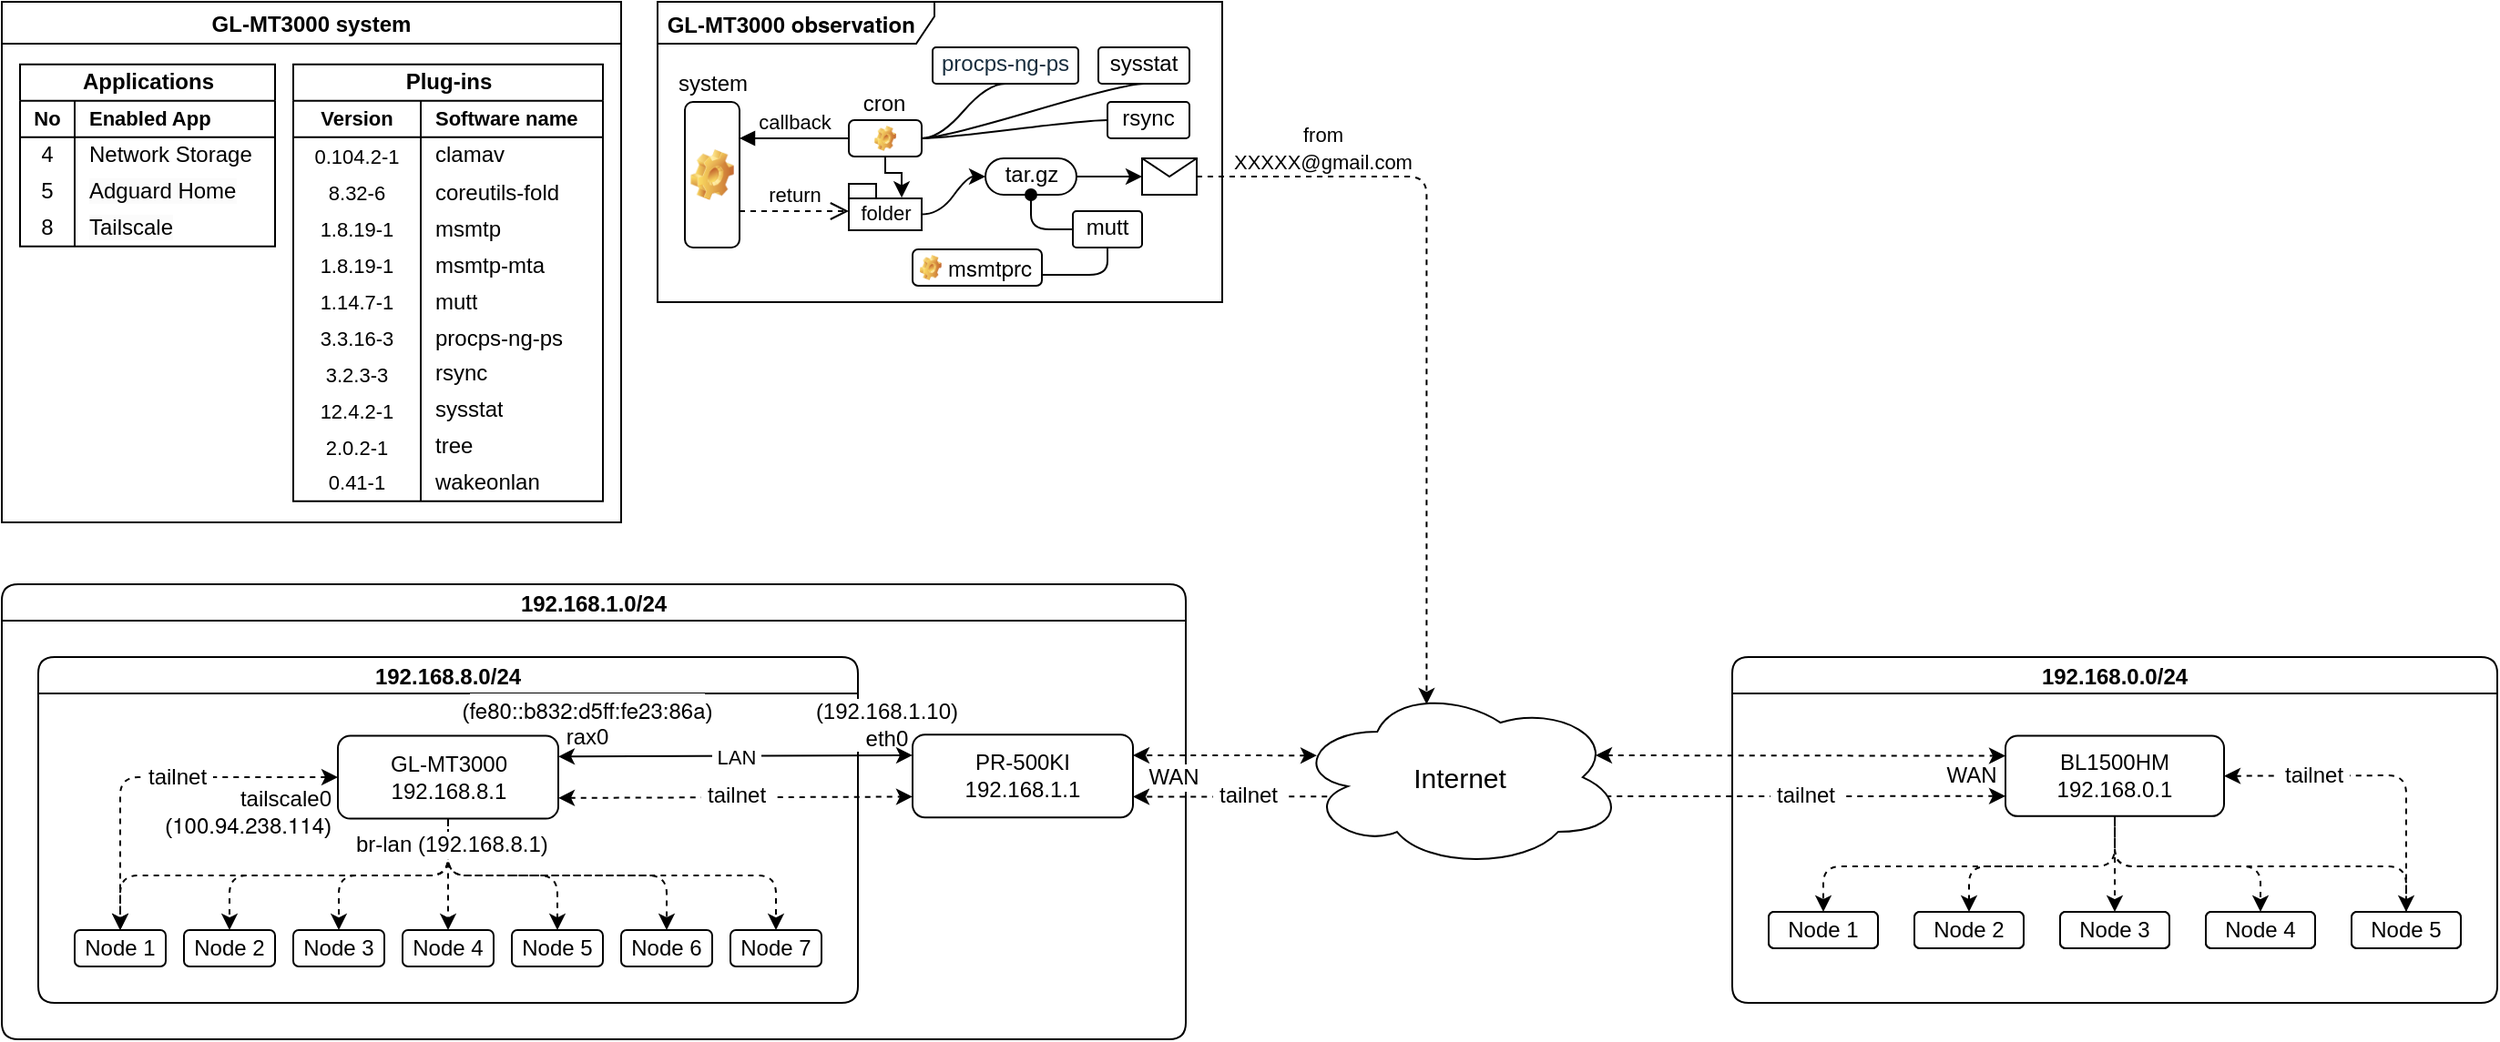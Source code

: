<mxfile version="24.8.3">
  <diagram name="ページ1" id="pPS3xoXnqM6sQ-M2EUR3">
    <mxGraphModel dx="1934" dy="773" grid="1" gridSize="10" guides="1" tooltips="1" connect="1" arrows="1" fold="1" page="1" pageScale="1" pageWidth="827" pageHeight="1169" math="0" shadow="0">
      <root>
        <mxCell id="0" />
        <mxCell id="1" parent="0" />
        <mxCell id="d0XWBxdPhGQJ4d_Kejqg-12" value="" style="group;labelBackgroundColor=none;" parent="1" vertex="1" connectable="0">
          <mxGeometry x="-260" y="150" width="50" height="30" as="geometry" />
        </mxCell>
        <mxCell id="EPcKyJtupVkzs-Td7eDg-127" value="" style="whiteSpace=wrap;html=1;rounded=1;arcSize=50;align=center;verticalAlign=middle;strokeWidth=1;autosize=1;spacing=4;treeFolding=1;treeMoving=1;newEdgeStyle={&quot;edgeStyle&quot;:&quot;entityRelationEdgeStyle&quot;,&quot;startArrow&quot;:&quot;none&quot;,&quot;endArrow&quot;:&quot;none&quot;,&quot;segment&quot;:10,&quot;curved&quot;:1,&quot;sourcePerimeterSpacing&quot;:0,&quot;targetPerimeterSpacing&quot;:0};labelBackgroundColor=none;container=1;" parent="d0XWBxdPhGQJ4d_Kejqg-12" vertex="1">
          <mxGeometry y="6" width="50" height="20" as="geometry" />
        </mxCell>
        <mxCell id="EPcKyJtupVkzs-Td7eDg-130" value="tar.gz" style="text;html=1;align=center;verticalAlign=middle;resizable=0;points=[];autosize=1;strokeColor=none;fillColor=none;fontSize=12;labelBackgroundColor=none;" parent="d0XWBxdPhGQJ4d_Kejqg-12" vertex="1">
          <mxGeometry width="50" height="30" as="geometry" />
        </mxCell>
        <mxCell id="TBqUn7i90Os5dq9h37R5-158" value="" style="endArrow=classic;html=1;rounded=1;endFill=1;startArrow=classic;startFill=1;movable=1;resizable=1;rotatable=1;deletable=1;editable=1;locked=0;connectable=1;entryX=1;entryY=0.75;entryDx=0;entryDy=0;dashed=1;labelBackgroundColor=none;fontColor=default;labelBorderColor=none;exitX=0;exitY=0.75;exitDx=0;exitDy=0;" parent="1" source="kzrcRRMVnFZcNm3w-rYZ-16" target="TBqUn7i90Os5dq9h37R5-46" edge="1">
          <mxGeometry relative="1" as="geometry">
            <mxPoint x="-250" y="710" as="sourcePoint" />
            <mxPoint x="-180" y="527.43" as="targetPoint" />
          </mxGeometry>
        </mxCell>
        <mxCell id="TBqUn7i90Os5dq9h37R5-169" value="&lt;font style=&quot;font-size: 12px;&quot; color=&quot;#000000&quot;&gt;&amp;nbsp;tailnet&amp;nbsp;&lt;/font&gt;" style="edgeLabel;html=1;align=center;verticalAlign=middle;resizable=0;points=[];labelBackgroundColor=default;labelBorderColor=none;rounded=1;fontSize=12;" parent="TBqUn7i90Os5dq9h37R5-158" vertex="1" connectable="0">
          <mxGeometry x="0.617" y="1" relative="1" as="geometry">
            <mxPoint x="-29" y="-2" as="offset" />
          </mxGeometry>
        </mxCell>
        <mxCell id="TBqUn7i90Os5dq9h37R5-170" value="&lt;font style=&quot;font-size: 12px;&quot; color=&quot;#000000&quot;&gt;&amp;nbsp;tailnet&amp;nbsp;&lt;/font&gt;" style="edgeLabel;html=1;align=center;verticalAlign=middle;resizable=0;points=[];labelBackgroundColor=default;labelBorderColor=none;rounded=1;fontSize=12;" parent="TBqUn7i90Os5dq9h37R5-158" vertex="1" connectable="0">
          <mxGeometry x="-0.722" y="-1" relative="1" as="geometry">
            <mxPoint x="-44" as="offset" />
          </mxGeometry>
        </mxCell>
        <mxCell id="TBqUn7i90Os5dq9h37R5-149" value="&lt;font style=&quot;font-size: 15px;&quot;&gt;Internet&lt;/font&gt;" style="ellipse;shape=cloud;whiteSpace=wrap;html=1;align=center;verticalAlign=middle;fontFamily=Helvetica;fontSize=12;labelBackgroundColor=none;labelBorderColor=none;rounded=1;" parent="1" vertex="1">
          <mxGeometry x="-90" y="446.03" width="180.5" height="100" as="geometry" />
        </mxCell>
        <mxCell id="TBqUn7i90Os5dq9h37R5-86" value="" style="endArrow=classic;html=1;rounded=1;endFill=1;startArrow=classic;startFill=1;movable=1;resizable=1;rotatable=1;deletable=1;editable=1;locked=0;connectable=1;entryX=1;entryY=0.25;entryDx=0;entryDy=0;labelBackgroundColor=none;fontColor=default;labelBorderColor=none;dashed=1;" parent="1" target="TBqUn7i90Os5dq9h37R5-46" edge="1">
          <mxGeometry relative="1" as="geometry">
            <mxPoint x="-78" y="484.1" as="sourcePoint" />
            <mxPoint x="-190" y="495.43" as="targetPoint" />
          </mxGeometry>
        </mxCell>
        <mxCell id="TBqUn7i90Os5dq9h37R5-88" value="" style="endArrow=classic;html=1;rounded=1;endFill=1;startArrow=classic;startFill=1;movable=1;resizable=1;rotatable=1;deletable=1;editable=1;locked=0;connectable=1;labelBackgroundColor=none;fontColor=default;labelBorderColor=none;entryX=0;entryY=0.25;entryDx=0;entryDy=0;dashed=1;" parent="1" target="kzrcRRMVnFZcNm3w-rYZ-16" edge="1">
          <mxGeometry relative="1" as="geometry">
            <mxPoint x="75" y="484" as="sourcePoint" />
            <mxPoint x="120" y="484" as="targetPoint" />
          </mxGeometry>
        </mxCell>
        <mxCell id="TBqUn7i90Os5dq9h37R5-55" value="192.168.0.0/24" style="swimlane;startSize=20;horizontal=1;containerType=tree;newEdgeStyle={&quot;edgeStyle&quot;:&quot;elbowEdgeStyle&quot;,&quot;startArrow&quot;:&quot;none&quot;,&quot;endArrow&quot;:&quot;none&quot;};fillStyle=auto;movable=1;resizable=1;rotatable=1;deletable=1;editable=1;locked=0;connectable=1;labelBackgroundColor=none;labelBorderColor=none;rounded=1;container=0;" parent="1" vertex="1">
          <mxGeometry x="150" y="430" width="420" height="190" as="geometry">
            <mxRectangle x="30" y="520" width="120" height="30" as="alternateBounds" />
          </mxGeometry>
        </mxCell>
        <mxCell id="TBqUn7i90Os5dq9h37R5-180" value="Node 5" style="whiteSpace=wrap;html=1;align=center;verticalAlign=middle;treeFolding=1;treeMoving=1;newEdgeStyle={&quot;edgeStyle&quot;:&quot;elbowEdgeStyle&quot;,&quot;startArrow&quot;:&quot;none&quot;,&quot;endArrow&quot;:&quot;none&quot;};fontFamily=Helvetica;fontSize=12;labelBackgroundColor=none;labelBorderColor=none;rounded=1;" parent="1" vertex="1">
          <mxGeometry x="490" y="570" width="60" height="20" as="geometry" />
        </mxCell>
        <mxCell id="TBqUn7i90Os5dq9h37R5-176" value="Node 4" style="whiteSpace=wrap;html=1;align=center;verticalAlign=middle;treeFolding=1;treeMoving=1;newEdgeStyle={&quot;edgeStyle&quot;:&quot;elbowEdgeStyle&quot;,&quot;startArrow&quot;:&quot;none&quot;,&quot;endArrow&quot;:&quot;none&quot;};fontFamily=Helvetica;fontSize=12;labelBackgroundColor=none;labelBorderColor=none;rounded=1;" parent="1" vertex="1">
          <mxGeometry x="410" y="570" width="60" height="20" as="geometry" />
        </mxCell>
        <mxCell id="TBqUn7i90Os5dq9h37R5-178" style="edgeStyle=elbowEdgeStyle;rounded=0;orthogonalLoop=1;jettySize=auto;html=1;startArrow=none;endArrow=none;entryX=0.5;entryY=0;entryDx=0;entryDy=0;labelBackgroundColor=none;fontColor=default;" parent="1" source="TBqUn7i90Os5dq9h37R5-176" target="TBqUn7i90Os5dq9h37R5-176" edge="1">
          <mxGeometry relative="1" as="geometry" />
        </mxCell>
        <mxCell id="TBqUn7i90Os5dq9h37R5-156" value="Node 3" style="whiteSpace=wrap;html=1;align=center;verticalAlign=middle;treeFolding=1;treeMoving=1;newEdgeStyle={&quot;edgeStyle&quot;:&quot;elbowEdgeStyle&quot;,&quot;startArrow&quot;:&quot;none&quot;,&quot;endArrow&quot;:&quot;none&quot;};fontFamily=Helvetica;fontSize=12;labelBackgroundColor=none;labelBorderColor=none;rounded=1;" parent="1" vertex="1">
          <mxGeometry x="330" y="570" width="60" height="20" as="geometry" />
        </mxCell>
        <mxCell id="TBqUn7i90Os5dq9h37R5-172" value="Node 2" style="whiteSpace=wrap;html=1;align=center;verticalAlign=middle;treeFolding=1;treeMoving=1;newEdgeStyle={&quot;edgeStyle&quot;:&quot;elbowEdgeStyle&quot;,&quot;startArrow&quot;:&quot;none&quot;,&quot;endArrow&quot;:&quot;none&quot;};fontFamily=Helvetica;fontSize=12;labelBackgroundColor=none;labelBorderColor=none;rounded=1;" parent="1" vertex="1">
          <mxGeometry x="250" y="570" width="60" height="20" as="geometry" />
        </mxCell>
        <mxCell id="TBqUn7i90Os5dq9h37R5-174" value="Node 1" style="whiteSpace=wrap;html=1;align=center;verticalAlign=middle;treeFolding=1;treeMoving=1;newEdgeStyle={&quot;edgeStyle&quot;:&quot;elbowEdgeStyle&quot;,&quot;startArrow&quot;:&quot;none&quot;,&quot;endArrow&quot;:&quot;none&quot;};fontFamily=Helvetica;fontSize=12;labelBackgroundColor=none;labelBorderColor=none;rounded=1;" parent="1" vertex="1">
          <mxGeometry x="170" y="570" width="60" height="20" as="geometry" />
        </mxCell>
        <mxCell id="TBqUn7i90Os5dq9h37R5-157" value="" style="edgeStyle=elbowEdgeStyle;elbow=vertical;sourcePerimeterSpacing=0;targetPerimeterSpacing=0;startArrow=none;endArrow=classic;rounded=1;curved=0;fontFamily=Helvetica;fontSize=12;fontColor=default;labelBackgroundColor=none;labelBorderColor=none;entryX=0.5;entryY=0;entryDx=0;entryDy=0;dashed=1;endFill=1;" parent="1" target="TBqUn7i90Os5dq9h37R5-156" edge="1">
          <mxGeometry relative="1" as="geometry">
            <mxPoint x="360" y="540" as="sourcePoint" />
            <mxPoint x="320" y="540" as="targetPoint" />
            <Array as="points" />
          </mxGeometry>
        </mxCell>
        <mxCell id="TBqUn7i90Os5dq9h37R5-175" value="" style="edgeStyle=elbowEdgeStyle;elbow=vertical;sourcePerimeterSpacing=0;targetPerimeterSpacing=0;startArrow=none;endArrow=classic;rounded=1;curved=0;fontFamily=Helvetica;fontSize=12;fontColor=default;labelBackgroundColor=none;labelBorderColor=none;entryX=0.5;entryY=0;entryDx=0;entryDy=0;exitX=0.5;exitY=1;exitDx=0;exitDy=0;dashed=1;endFill=1;" parent="1" target="TBqUn7i90Os5dq9h37R5-174" edge="1">
          <mxGeometry relative="1" as="geometry">
            <mxPoint x="360" y="514.17" as="sourcePoint" />
            <mxPoint x="160" y="520" as="targetPoint" />
            <Array as="points">
              <mxPoint x="279" y="545" />
            </Array>
          </mxGeometry>
        </mxCell>
        <mxCell id="kzrcRRMVnFZcNm3w-rYZ-10" value="Node 5" style="whiteSpace=wrap;html=1;align=center;verticalAlign=middle;treeFolding=1;treeMoving=1;newEdgeStyle={&quot;edgeStyle&quot;:&quot;elbowEdgeStyle&quot;,&quot;startArrow&quot;:&quot;none&quot;,&quot;endArrow&quot;:&quot;none&quot;};fontFamily=Helvetica;fontSize=12;labelBackgroundColor=none;labelBorderColor=none;rounded=1;" parent="1" vertex="1">
          <mxGeometry x="490" y="570" width="60" height="20" as="geometry" />
        </mxCell>
        <mxCell id="kzrcRRMVnFZcNm3w-rYZ-11" value="Node 4" style="whiteSpace=wrap;html=1;align=center;verticalAlign=middle;treeFolding=1;treeMoving=1;newEdgeStyle={&quot;edgeStyle&quot;:&quot;elbowEdgeStyle&quot;,&quot;startArrow&quot;:&quot;none&quot;,&quot;endArrow&quot;:&quot;none&quot;};fontFamily=Helvetica;fontSize=12;labelBackgroundColor=none;labelBorderColor=none;rounded=1;" parent="1" vertex="1">
          <mxGeometry x="410" y="570" width="60" height="20" as="geometry" />
        </mxCell>
        <mxCell id="kzrcRRMVnFZcNm3w-rYZ-12" style="edgeStyle=elbowEdgeStyle;rounded=0;orthogonalLoop=1;jettySize=auto;html=1;startArrow=none;endArrow=none;entryX=0.5;entryY=0;entryDx=0;entryDy=0;labelBackgroundColor=none;fontColor=default;" parent="1" source="kzrcRRMVnFZcNm3w-rYZ-11" target="kzrcRRMVnFZcNm3w-rYZ-11" edge="1">
          <mxGeometry relative="1" as="geometry" />
        </mxCell>
        <mxCell id="kzrcRRMVnFZcNm3w-rYZ-13" value="Node 3" style="whiteSpace=wrap;html=1;align=center;verticalAlign=middle;treeFolding=1;treeMoving=1;newEdgeStyle={&quot;edgeStyle&quot;:&quot;elbowEdgeStyle&quot;,&quot;startArrow&quot;:&quot;none&quot;,&quot;endArrow&quot;:&quot;none&quot;};fontFamily=Helvetica;fontSize=12;labelBackgroundColor=none;labelBorderColor=none;rounded=1;" parent="1" vertex="1">
          <mxGeometry x="330" y="570" width="60" height="20" as="geometry" />
        </mxCell>
        <mxCell id="kzrcRRMVnFZcNm3w-rYZ-14" value="Node 2" style="whiteSpace=wrap;html=1;align=center;verticalAlign=middle;treeFolding=1;treeMoving=1;newEdgeStyle={&quot;edgeStyle&quot;:&quot;elbowEdgeStyle&quot;,&quot;startArrow&quot;:&quot;none&quot;,&quot;endArrow&quot;:&quot;none&quot;};fontFamily=Helvetica;fontSize=12;labelBackgroundColor=none;labelBorderColor=none;rounded=1;" parent="1" vertex="1">
          <mxGeometry x="250" y="570" width="60" height="20" as="geometry" />
        </mxCell>
        <mxCell id="kzrcRRMVnFZcNm3w-rYZ-15" value="Node 1" style="whiteSpace=wrap;html=1;align=center;verticalAlign=middle;treeFolding=1;treeMoving=1;newEdgeStyle={&quot;edgeStyle&quot;:&quot;elbowEdgeStyle&quot;,&quot;startArrow&quot;:&quot;none&quot;,&quot;endArrow&quot;:&quot;none&quot;};fontFamily=Helvetica;fontSize=12;labelBackgroundColor=none;labelBorderColor=none;rounded=1;" parent="1" vertex="1">
          <mxGeometry x="170" y="570" width="60" height="20" as="geometry" />
        </mxCell>
        <mxCell id="kzrcRRMVnFZcNm3w-rYZ-17" value="" style="edgeStyle=elbowEdgeStyle;elbow=vertical;sourcePerimeterSpacing=0;targetPerimeterSpacing=0;startArrow=none;endArrow=none;rounded=1;curved=0;fontFamily=Helvetica;fontSize=12;fontColor=default;labelBackgroundColor=none;labelBorderColor=none;entryX=0.5;entryY=0;entryDx=0;entryDy=0;exitX=0.5;exitY=1;exitDx=0;exitDy=0;dashed=1;" parent="1" source="kzrcRRMVnFZcNm3w-rYZ-16" target="kzrcRRMVnFZcNm3w-rYZ-10" edge="1">
          <mxGeometry relative="1" as="geometry">
            <mxPoint x="290" y="486" as="sourcePoint" />
            <mxPoint x="140" y="510" as="targetPoint" />
            <Array as="points">
              <mxPoint x="439" y="545" />
            </Array>
          </mxGeometry>
        </mxCell>
        <mxCell id="kzrcRRMVnFZcNm3w-rYZ-18" value="" style="edgeStyle=elbowEdgeStyle;elbow=vertical;sourcePerimeterSpacing=0;targetPerimeterSpacing=0;startArrow=none;endArrow=classic;rounded=1;curved=0;fontFamily=Helvetica;fontSize=12;fontColor=default;exitX=0.5;exitY=1;exitDx=0;exitDy=0;labelBackgroundColor=none;labelBorderColor=none;entryX=0.5;entryY=0;entryDx=0;entryDy=0;dashed=1;endFill=1;" parent="1" source="kzrcRRMVnFZcNm3w-rYZ-16" target="kzrcRRMVnFZcNm3w-rYZ-11" edge="1">
          <mxGeometry relative="1" as="geometry">
            <mxPoint x="300" y="580" as="sourcePoint" />
            <mxPoint x="50" y="510" as="targetPoint" />
            <Array as="points">
              <mxPoint x="399" y="545" />
            </Array>
          </mxGeometry>
        </mxCell>
        <UserObject label="&lt;font style=&quot;vertical-align: inherit;&quot;&gt;&lt;font style=&quot;vertical-align: inherit;&quot;&gt;BL1500HM&lt;/font&gt;&lt;/font&gt;&lt;div&gt;&lt;font style=&quot;vertical-align: inherit;&quot;&gt;&lt;font style=&quot;vertical-align: inherit;&quot;&gt;192.168.0.1&lt;/font&gt;&lt;/font&gt;&lt;/div&gt;" treeRoot="1" id="kzrcRRMVnFZcNm3w-rYZ-16">
          <mxCell style="whiteSpace=wrap;html=1;align=center;treeFolding=1;treeMoving=1;newEdgeStyle={&quot;edgeStyle&quot;:&quot;elbowEdgeStyle&quot;,&quot;startArrow&quot;:&quot;none&quot;,&quot;endArrow&quot;:&quot;none&quot;};verticalAlign=middle;movable=1;resizable=1;rotatable=1;deletable=1;editable=1;locked=0;connectable=1;labelBackgroundColor=none;labelBorderColor=none;rounded=1;" parent="1" vertex="1">
            <mxGeometry x="300" y="473.26" width="120" height="44.172" as="geometry" />
          </mxCell>
        </UserObject>
        <mxCell id="kzrcRRMVnFZcNm3w-rYZ-22" value="" style="edgeStyle=elbowEdgeStyle;elbow=vertical;sourcePerimeterSpacing=0;targetPerimeterSpacing=0;startArrow=classic;endArrow=classic;rounded=1;curved=0;movable=1;resizable=1;rotatable=1;deletable=1;editable=1;locked=0;connectable=1;startFill=1;endFill=1;dashed=1;labelBackgroundColor=none;fontColor=default;labelBorderColor=none;entryX=0.5;entryY=0;entryDx=0;entryDy=0;exitX=1;exitY=0.5;exitDx=0;exitDy=0;" parent="1" source="kzrcRRMVnFZcNm3w-rYZ-16" target="kzrcRRMVnFZcNm3w-rYZ-10" edge="1">
          <mxGeometry relative="1" as="geometry">
            <mxPoint x="430" y="495" as="sourcePoint" />
            <mxPoint x="200" y="570" as="targetPoint" />
            <Array as="points">
              <mxPoint x="480" y="495" />
            </Array>
          </mxGeometry>
        </mxCell>
        <mxCell id="kzrcRRMVnFZcNm3w-rYZ-23" value="&lt;span style=&quot;text-wrap: wrap; text-align: left;&quot;&gt;&amp;nbsp;&lt;/span&gt;&lt;span style=&quot;text-wrap: wrap; text-align: left;&quot;&gt;tailnet&amp;nbsp;&lt;/span&gt;" style="edgeLabel;html=1;align=center;verticalAlign=middle;resizable=0;points=[];fontFamily=Helvetica;fontSize=12;labelBackgroundColor=default;labelBorderColor=none;rounded=1;" parent="kzrcRRMVnFZcNm3w-rYZ-22" vertex="1" connectable="0">
          <mxGeometry x="-0.27" relative="1" as="geometry">
            <mxPoint x="-15" as="offset" />
          </mxGeometry>
        </mxCell>
        <mxCell id="kzrcRRMVnFZcNm3w-rYZ-25" value="WAN" style="edgeLabel;html=1;align=center;verticalAlign=middle;resizable=0;points=[];fontFamily=Helvetica;fontSize=12;labelBackgroundColor=none;labelBorderColor=none;rounded=1;" parent="1" vertex="1" connectable="0">
          <mxGeometry x="290" y="508" as="geometry">
            <mxPoint x="-9" y="-13" as="offset" />
          </mxGeometry>
        </mxCell>
        <mxCell id="EPcKyJtupVkzs-Td7eDg-65" value="" style="group;labelBackgroundColor=none;" parent="1" vertex="1" connectable="0">
          <mxGeometry x="-800" y="70" width="340" height="290" as="geometry" />
        </mxCell>
        <mxCell id="EPcKyJtupVkzs-Td7eDg-1" value="Applications" style="shape=table;startSize=20;container=1;collapsible=1;childLayout=tableLayout;fixedRows=1;rowLines=0;fontStyle=1;align=center;resizeLast=1;html=1;labelBackgroundColor=none;" parent="EPcKyJtupVkzs-Td7eDg-65" vertex="1">
          <mxGeometry x="10" y="34.35" width="140" height="100" as="geometry" />
        </mxCell>
        <mxCell id="EPcKyJtupVkzs-Td7eDg-2" value="" style="shape=tableRow;horizontal=0;startSize=0;swimlaneHead=0;swimlaneBody=0;fillColor=none;collapsible=0;dropTarget=0;points=[[0,0.5],[1,0.5]];portConstraint=eastwest;top=0;left=0;right=0;bottom=1;labelBackgroundColor=none;" parent="EPcKyJtupVkzs-Td7eDg-1" vertex="1">
          <mxGeometry y="20" width="140" height="20" as="geometry" />
        </mxCell>
        <mxCell id="EPcKyJtupVkzs-Td7eDg-3" value="No" style="shape=partialRectangle;connectable=0;fillColor=none;top=0;left=0;bottom=0;right=0;fontStyle=1;overflow=hidden;whiteSpace=wrap;html=1;fontSize=11;labelBackgroundColor=none;" parent="EPcKyJtupVkzs-Td7eDg-2" vertex="1">
          <mxGeometry width="30" height="20" as="geometry">
            <mxRectangle width="30" height="20" as="alternateBounds" />
          </mxGeometry>
        </mxCell>
        <mxCell id="EPcKyJtupVkzs-Td7eDg-4" value="&lt;font style=&quot;font-size: 11px;&quot;&gt;Enabled App&lt;/font&gt;" style="shape=partialRectangle;connectable=0;fillColor=none;top=0;left=0;bottom=0;right=0;align=left;spacingLeft=6;fontStyle=1;overflow=hidden;whiteSpace=wrap;html=1;labelBackgroundColor=none;fontSize=11;" parent="EPcKyJtupVkzs-Td7eDg-2" vertex="1">
          <mxGeometry x="30" width="110" height="20" as="geometry">
            <mxRectangle width="110" height="20" as="alternateBounds" />
          </mxGeometry>
        </mxCell>
        <mxCell id="EPcKyJtupVkzs-Td7eDg-5" value="" style="shape=tableRow;horizontal=0;startSize=0;swimlaneHead=0;swimlaneBody=0;fillColor=none;collapsible=0;dropTarget=0;points=[[0,0.5],[1,0.5]];portConstraint=eastwest;top=0;left=0;right=0;bottom=0;labelBackgroundColor=none;" parent="EPcKyJtupVkzs-Td7eDg-1" vertex="1">
          <mxGeometry y="40" width="140" height="20" as="geometry" />
        </mxCell>
        <mxCell id="EPcKyJtupVkzs-Td7eDg-6" value="4" style="shape=partialRectangle;connectable=0;fillColor=none;top=0;left=0;bottom=0;right=0;editable=1;overflow=hidden;whiteSpace=wrap;html=1;labelBackgroundColor=none;" parent="EPcKyJtupVkzs-Td7eDg-5" vertex="1">
          <mxGeometry width="30" height="20" as="geometry">
            <mxRectangle width="30" height="20" as="alternateBounds" />
          </mxGeometry>
        </mxCell>
        <mxCell id="EPcKyJtupVkzs-Td7eDg-7" value="Network Storage" style="shape=partialRectangle;connectable=0;fillColor=none;top=0;left=0;bottom=0;right=0;align=left;spacingLeft=6;overflow=hidden;whiteSpace=wrap;html=1;labelBackgroundColor=none;" parent="EPcKyJtupVkzs-Td7eDg-5" vertex="1">
          <mxGeometry x="30" width="110" height="20" as="geometry">
            <mxRectangle width="110" height="20" as="alternateBounds" />
          </mxGeometry>
        </mxCell>
        <mxCell id="EPcKyJtupVkzs-Td7eDg-8" value="" style="shape=tableRow;horizontal=0;startSize=0;swimlaneHead=0;swimlaneBody=0;fillColor=none;collapsible=0;dropTarget=0;points=[[0,0.5],[1,0.5]];portConstraint=eastwest;top=0;left=0;right=0;bottom=0;labelBackgroundColor=none;" parent="EPcKyJtupVkzs-Td7eDg-1" vertex="1">
          <mxGeometry y="60" width="140" height="20" as="geometry" />
        </mxCell>
        <mxCell id="EPcKyJtupVkzs-Td7eDg-9" value="5" style="shape=partialRectangle;connectable=0;fillColor=none;top=0;left=0;bottom=0;right=0;editable=1;overflow=hidden;whiteSpace=wrap;html=1;labelBackgroundColor=none;" parent="EPcKyJtupVkzs-Td7eDg-8" vertex="1">
          <mxGeometry width="30" height="20" as="geometry">
            <mxRectangle width="30" height="20" as="alternateBounds" />
          </mxGeometry>
        </mxCell>
        <mxCell id="EPcKyJtupVkzs-Td7eDg-10" value="&lt;span style=&quot;color: rgb(0, 0, 0); font-family: Helvetica; font-size: 12px; font-style: normal; font-variant-ligatures: normal; font-variant-caps: normal; font-weight: 400; letter-spacing: normal; orphans: 2; text-align: left; text-indent: 0px; text-transform: none; widows: 2; word-spacing: 0px; -webkit-text-stroke-width: 0px; white-space: normal; background-color: rgb(251, 251, 251); text-decoration-thickness: initial; text-decoration-style: initial; text-decoration-color: initial; display: inline !important; float: none;&quot;&gt;Adguard Home&lt;/span&gt;" style="shape=partialRectangle;connectable=0;fillColor=none;top=0;left=0;bottom=0;right=0;align=left;spacingLeft=6;overflow=hidden;whiteSpace=wrap;html=1;labelBackgroundColor=none;" parent="EPcKyJtupVkzs-Td7eDg-8" vertex="1">
          <mxGeometry x="30" width="110" height="20" as="geometry">
            <mxRectangle width="110" height="20" as="alternateBounds" />
          </mxGeometry>
        </mxCell>
        <mxCell id="EPcKyJtupVkzs-Td7eDg-11" value="" style="shape=tableRow;horizontal=0;startSize=0;swimlaneHead=0;swimlaneBody=0;fillColor=none;collapsible=0;dropTarget=0;points=[[0,0.5],[1,0.5]];portConstraint=eastwest;top=0;left=0;right=0;bottom=0;labelBackgroundColor=none;" parent="EPcKyJtupVkzs-Td7eDg-1" vertex="1">
          <mxGeometry y="80" width="140" height="20" as="geometry" />
        </mxCell>
        <mxCell id="EPcKyJtupVkzs-Td7eDg-12" value="8" style="shape=partialRectangle;connectable=0;fillColor=none;top=0;left=0;bottom=0;right=0;editable=1;overflow=hidden;whiteSpace=wrap;html=1;labelBackgroundColor=none;" parent="EPcKyJtupVkzs-Td7eDg-11" vertex="1">
          <mxGeometry width="30" height="20" as="geometry">
            <mxRectangle width="30" height="20" as="alternateBounds" />
          </mxGeometry>
        </mxCell>
        <mxCell id="EPcKyJtupVkzs-Td7eDg-13" value="&lt;meta charset=&quot;utf-8&quot;&gt;&lt;span style=&quot;color: rgb(0, 0, 0); font-family: Helvetica; font-size: 12px; font-style: normal; font-variant-ligatures: normal; font-variant-caps: normal; font-weight: 400; letter-spacing: normal; orphans: 2; text-align: left; text-indent: 0px; text-transform: none; widows: 2; word-spacing: 0px; -webkit-text-stroke-width: 0px; white-space: normal; background-color: rgb(251, 251, 251); text-decoration-thickness: initial; text-decoration-style: initial; text-decoration-color: initial; display: inline !important; float: none;&quot;&gt;Tailscale&lt;/span&gt;" style="shape=partialRectangle;connectable=0;fillColor=none;top=0;left=0;bottom=0;right=0;align=left;spacingLeft=6;overflow=hidden;whiteSpace=wrap;html=1;labelBackgroundColor=none;" parent="EPcKyJtupVkzs-Td7eDg-11" vertex="1">
          <mxGeometry x="30" width="110" height="20" as="geometry">
            <mxRectangle width="110" height="20" as="alternateBounds" />
          </mxGeometry>
        </mxCell>
        <mxCell id="EPcKyJtupVkzs-Td7eDg-64" value="GL-MT3000 system" style="swimlane;container=0;labelBackgroundColor=none;" parent="EPcKyJtupVkzs-Td7eDg-65" vertex="1">
          <mxGeometry width="340" height="286" as="geometry" />
        </mxCell>
        <mxCell id="EPcKyJtupVkzs-Td7eDg-14" value="Plug-ins" style="shape=table;startSize=20;container=1;collapsible=1;childLayout=tableLayout;fixedRows=1;rowLines=0;fontStyle=1;align=center;resizeLast=1;html=1;spacing=2;labelBackgroundColor=none;" parent="EPcKyJtupVkzs-Td7eDg-65" vertex="1">
          <mxGeometry x="160" y="34.35" width="170" height="240" as="geometry">
            <mxRectangle x="-580" y="110" width="80" height="30" as="alternateBounds" />
          </mxGeometry>
        </mxCell>
        <mxCell id="EPcKyJtupVkzs-Td7eDg-15" value="" style="shape=tableRow;horizontal=0;startSize=0;swimlaneHead=0;swimlaneBody=0;fillColor=none;collapsible=0;dropTarget=0;points=[[0,0.5],[1,0.5]];portConstraint=eastwest;top=0;left=0;right=0;bottom=1;labelBackgroundColor=none;" parent="EPcKyJtupVkzs-Td7eDg-14" vertex="1">
          <mxGeometry y="20" width="170" height="20" as="geometry" />
        </mxCell>
        <mxCell id="EPcKyJtupVkzs-Td7eDg-16" value="Version" style="shape=partialRectangle;connectable=0;fillColor=none;top=0;left=0;bottom=0;right=0;fontStyle=1;overflow=hidden;fontSize=11;align=center;html=1;labelBackgroundColor=none;" parent="EPcKyJtupVkzs-Td7eDg-15" vertex="1">
          <mxGeometry width="70" height="20" as="geometry">
            <mxRectangle width="70" height="20" as="alternateBounds" />
          </mxGeometry>
        </mxCell>
        <mxCell id="EPcKyJtupVkzs-Td7eDg-17" value="Software name" style="shape=partialRectangle;connectable=0;fillColor=none;top=0;left=0;bottom=0;right=0;align=left;spacingLeft=6;fontStyle=1;overflow=hidden;html=1;fontSize=11;whiteSpace=wrap;labelBackgroundColor=none;" parent="EPcKyJtupVkzs-Td7eDg-15" vertex="1">
          <mxGeometry x="70" width="100" height="20" as="geometry">
            <mxRectangle width="100" height="20" as="alternateBounds" />
          </mxGeometry>
        </mxCell>
        <mxCell id="EPcKyJtupVkzs-Td7eDg-18" value="" style="shape=tableRow;horizontal=0;startSize=0;swimlaneHead=0;swimlaneBody=0;fillColor=none;collapsible=0;dropTarget=0;points=[[0,0.5],[1,0.5]];portConstraint=eastwest;top=0;left=0;right=0;bottom=0;labelBackgroundColor=none;swimlaneFillColor=none;strokeWidth=1;" parent="EPcKyJtupVkzs-Td7eDg-14" vertex="1">
          <mxGeometry y="40" width="170" height="20" as="geometry" />
        </mxCell>
        <mxCell id="EPcKyJtupVkzs-Td7eDg-19" value="&lt;p style=&quot;margin: 0px; font-variant-numeric: normal; font-variant-east-asian: normal; font-variant-alternates: normal; font-size-adjust: none; font-kerning: auto; font-optical-sizing: auto; font-feature-settings: normal; font-variation-settings: normal; font-variant-position: normal; font-stretch: normal; font-size: 11px; line-height: normal; text-align: start;&quot; class=&quot;p1&quot;&gt;&lt;font style=&quot;font-size: 11px;&quot;&gt;0.104.2-1&lt;/font&gt;&lt;/p&gt;" style="shape=partialRectangle;connectable=0;fillColor=none;top=0;left=0;bottom=0;right=0;editable=1;overflow=hidden;whiteSpace=wrap;html=1;fontSize=11;fontFamily=Helvetica;fontStyle=0;labelBackgroundColor=none;" parent="EPcKyJtupVkzs-Td7eDg-18" vertex="1">
          <mxGeometry width="70" height="20" as="geometry">
            <mxRectangle width="70" height="20" as="alternateBounds" />
          </mxGeometry>
        </mxCell>
        <mxCell id="EPcKyJtupVkzs-Td7eDg-20" value="clamav" style="shape=partialRectangle;connectable=0;fillColor=none;top=0;left=0;bottom=0;right=0;align=left;spacingLeft=6;overflow=hidden;whiteSpace=wrap;html=1;fontFamily=Helvetica;fontSize=12;labelBackgroundColor=none;" parent="EPcKyJtupVkzs-Td7eDg-18" vertex="1">
          <mxGeometry x="70" width="100" height="20" as="geometry">
            <mxRectangle width="100" height="20" as="alternateBounds" />
          </mxGeometry>
        </mxCell>
        <mxCell id="EPcKyJtupVkzs-Td7eDg-21" value="" style="shape=tableRow;horizontal=0;startSize=0;swimlaneHead=0;swimlaneBody=0;fillColor=none;collapsible=0;dropTarget=0;points=[[0,0.5],[1,0.5]];portConstraint=eastwest;top=0;left=0;right=0;bottom=0;labelBackgroundColor=none;" parent="EPcKyJtupVkzs-Td7eDg-14" vertex="1">
          <mxGeometry y="60" width="170" height="20" as="geometry" />
        </mxCell>
        <mxCell id="EPcKyJtupVkzs-Td7eDg-22" value="&lt;p style=&quot;margin: 0px; font-variant-numeric: normal; font-variant-east-asian: normal; font-variant-alternates: normal; font-size-adjust: none; font-kerning: auto; font-optical-sizing: auto; font-feature-settings: normal; font-variation-settings: normal; font-variant-position: normal; font-stretch: normal; font-size: 11px; line-height: normal; text-align: start;&quot; class=&quot;p1&quot;&gt;8.32-6&lt;/p&gt;" style="shape=partialRectangle;connectable=0;fillColor=none;top=0;left=0;bottom=0;right=0;editable=1;overflow=hidden;whiteSpace=wrap;html=1;fontFamily=Helvetica;fontSize=11;fontStyle=0;labelBackgroundColor=none;" parent="EPcKyJtupVkzs-Td7eDg-21" vertex="1">
          <mxGeometry width="70" height="20" as="geometry">
            <mxRectangle width="70" height="20" as="alternateBounds" />
          </mxGeometry>
        </mxCell>
        <mxCell id="EPcKyJtupVkzs-Td7eDg-23" value="&lt;p class=&quot;p1&quot; style=&quot;margin: 0px; font-variant-numeric: normal; font-variant-east-asian: normal; font-variant-alternates: normal; font-size-adjust: none; font-kerning: auto; font-optical-sizing: auto; font-feature-settings: normal; font-variation-settings: normal; font-variant-position: normal; font-stretch: normal; line-height: normal; font-size: 12px;&quot;&gt;&lt;font style=&quot;font-size: 12px;&quot;&gt;coreutils-fold&lt;/font&gt;&lt;/p&gt;" style="shape=partialRectangle;connectable=0;fillColor=none;top=0;left=0;bottom=0;right=0;align=left;spacingLeft=6;overflow=hidden;whiteSpace=wrap;html=1;fontFamily=Helvetica;fontSize=12;labelBackgroundColor=none;" parent="EPcKyJtupVkzs-Td7eDg-21" vertex="1">
          <mxGeometry x="70" width="100" height="20" as="geometry">
            <mxRectangle width="100" height="20" as="alternateBounds" />
          </mxGeometry>
        </mxCell>
        <mxCell id="EPcKyJtupVkzs-Td7eDg-24" value="" style="shape=tableRow;horizontal=0;startSize=0;swimlaneHead=0;swimlaneBody=0;fillColor=none;collapsible=0;dropTarget=0;points=[[0,0.5],[1,0.5]];portConstraint=eastwest;top=0;left=0;right=0;bottom=0;labelBackgroundColor=none;" parent="EPcKyJtupVkzs-Td7eDg-14" vertex="1">
          <mxGeometry y="80" width="170" height="20" as="geometry" />
        </mxCell>
        <mxCell id="EPcKyJtupVkzs-Td7eDg-25" value="&lt;p style=&quot;margin: 0px; font-variant-numeric: normal; font-variant-east-asian: normal; font-variant-alternates: normal; font-size-adjust: none; font-kerning: auto; font-optical-sizing: auto; font-feature-settings: normal; font-variation-settings: normal; font-variant-position: normal; font-stretch: normal; font-size: 11px; line-height: normal; text-align: start;&quot; class=&quot;p1&quot;&gt;1.8.19-1&lt;/p&gt;" style="shape=partialRectangle;connectable=0;fillColor=none;top=0;left=0;bottom=0;right=0;editable=1;overflow=hidden;whiteSpace=wrap;html=1;fontFamily=Helvetica;fontSize=11;fontStyle=0;labelBackgroundColor=none;" parent="EPcKyJtupVkzs-Td7eDg-24" vertex="1">
          <mxGeometry width="70" height="20" as="geometry">
            <mxRectangle width="70" height="20" as="alternateBounds" />
          </mxGeometry>
        </mxCell>
        <mxCell id="EPcKyJtupVkzs-Td7eDg-26" value="&lt;p class=&quot;p1&quot; style=&quot;margin: 0px; font-variant-numeric: normal; font-variant-east-asian: normal; font-variant-alternates: normal; font-size-adjust: none; font-kerning: auto; font-optical-sizing: auto; font-feature-settings: normal; font-variation-settings: normal; font-variant-position: normal; font-stretch: normal; font-size: 12px; line-height: normal;&quot;&gt;msmtp&lt;/p&gt;" style="shape=partialRectangle;connectable=0;fillColor=none;top=0;left=0;bottom=0;right=0;align=left;spacingLeft=6;overflow=hidden;whiteSpace=wrap;html=1;fontFamily=Helvetica;fontSize=12;labelBackgroundColor=none;" parent="EPcKyJtupVkzs-Td7eDg-24" vertex="1">
          <mxGeometry x="70" width="100" height="20" as="geometry">
            <mxRectangle width="100" height="20" as="alternateBounds" />
          </mxGeometry>
        </mxCell>
        <mxCell id="EPcKyJtupVkzs-Td7eDg-40" style="shape=tableRow;horizontal=0;startSize=0;swimlaneHead=0;swimlaneBody=0;fillColor=none;collapsible=0;dropTarget=0;points=[[0,0.5],[1,0.5]];portConstraint=eastwest;top=0;left=0;right=0;bottom=0;labelBackgroundColor=none;" parent="EPcKyJtupVkzs-Td7eDg-14" vertex="1">
          <mxGeometry y="100" width="170" height="20" as="geometry" />
        </mxCell>
        <mxCell id="EPcKyJtupVkzs-Td7eDg-41" value="&lt;p style=&quot;margin: 0px; font-variant-numeric: normal; font-variant-east-asian: normal; font-variant-alternates: normal; font-size-adjust: none; font-kerning: auto; font-optical-sizing: auto; font-feature-settings: normal; font-variation-settings: normal; font-variant-position: normal; font-stretch: normal; font-size: 11px; line-height: normal; text-align: start;&quot; class=&quot;p1&quot;&gt;1.8.19-1&lt;/p&gt;" style="shape=partialRectangle;connectable=0;fillColor=none;top=0;left=0;bottom=0;right=0;editable=1;overflow=hidden;whiteSpace=wrap;html=1;fontFamily=Helvetica;fontSize=11;fontStyle=0;labelBackgroundColor=none;" parent="EPcKyJtupVkzs-Td7eDg-40" vertex="1">
          <mxGeometry width="70" height="20" as="geometry">
            <mxRectangle width="70" height="20" as="alternateBounds" />
          </mxGeometry>
        </mxCell>
        <mxCell id="EPcKyJtupVkzs-Td7eDg-42" value="&lt;p class=&quot;p1&quot; style=&quot;margin: 0px; font-variant-numeric: normal; font-variant-east-asian: normal; font-variant-alternates: normal; font-size-adjust: none; font-kerning: auto; font-optical-sizing: auto; font-feature-settings: normal; font-variation-settings: normal; font-variant-position: normal; font-stretch: normal; font-size: 12px; line-height: normal;&quot;&gt;msmtp-mta&lt;/p&gt;" style="shape=partialRectangle;connectable=0;fillColor=none;top=0;left=0;bottom=0;right=0;align=left;spacingLeft=6;overflow=hidden;whiteSpace=wrap;html=1;fontFamily=Helvetica;fontSize=12;labelBackgroundColor=none;" parent="EPcKyJtupVkzs-Td7eDg-40" vertex="1">
          <mxGeometry x="70" width="100" height="20" as="geometry">
            <mxRectangle width="100" height="20" as="alternateBounds" />
          </mxGeometry>
        </mxCell>
        <mxCell id="EPcKyJtupVkzs-Td7eDg-43" style="shape=tableRow;horizontal=0;startSize=0;swimlaneHead=0;swimlaneBody=0;fillColor=none;collapsible=0;dropTarget=0;points=[[0,0.5],[1,0.5]];portConstraint=eastwest;top=0;left=0;right=0;bottom=0;labelBackgroundColor=none;" parent="EPcKyJtupVkzs-Td7eDg-14" vertex="1">
          <mxGeometry y="120" width="170" height="20" as="geometry" />
        </mxCell>
        <mxCell id="EPcKyJtupVkzs-Td7eDg-44" value="&lt;p style=&quot;margin: 0px; font-variant-numeric: normal; font-variant-east-asian: normal; font-variant-alternates: normal; font-size-adjust: none; font-kerning: auto; font-optical-sizing: auto; font-feature-settings: normal; font-variation-settings: normal; font-variant-position: normal; font-stretch: normal; font-size: 11px; line-height: normal; text-align: start;&quot; class=&quot;p1&quot;&gt;1.14.7-1&lt;/p&gt;" style="shape=partialRectangle;connectable=0;fillColor=none;top=0;left=0;bottom=0;right=0;editable=1;overflow=hidden;whiteSpace=wrap;html=1;fontFamily=Helvetica;fontSize=11;fontStyle=0;labelBackgroundColor=none;" parent="EPcKyJtupVkzs-Td7eDg-43" vertex="1">
          <mxGeometry width="70" height="20" as="geometry">
            <mxRectangle width="70" height="20" as="alternateBounds" />
          </mxGeometry>
        </mxCell>
        <mxCell id="EPcKyJtupVkzs-Td7eDg-45" value="&lt;p class=&quot;p1&quot; style=&quot;margin: 0px; font-variant-numeric: normal; font-variant-east-asian: normal; font-variant-alternates: normal; font-size-adjust: none; font-kerning: auto; font-optical-sizing: auto; font-feature-settings: normal; font-variation-settings: normal; font-variant-position: normal; font-stretch: normal; font-size: 12px; line-height: normal;&quot;&gt;mutt&lt;/p&gt;" style="shape=partialRectangle;connectable=0;fillColor=none;top=0;left=0;bottom=0;right=0;align=left;spacingLeft=6;overflow=hidden;whiteSpace=wrap;html=1;fontFamily=Helvetica;fontSize=12;labelBackgroundColor=none;" parent="EPcKyJtupVkzs-Td7eDg-43" vertex="1">
          <mxGeometry x="70" width="100" height="20" as="geometry">
            <mxRectangle width="100" height="20" as="alternateBounds" />
          </mxGeometry>
        </mxCell>
        <mxCell id="EPcKyJtupVkzs-Td7eDg-46" style="shape=tableRow;horizontal=0;startSize=0;swimlaneHead=0;swimlaneBody=0;fillColor=none;collapsible=0;dropTarget=0;points=[[0,0.5],[1,0.5]];portConstraint=eastwest;top=0;left=0;right=0;bottom=0;labelBackgroundColor=none;" parent="EPcKyJtupVkzs-Td7eDg-14" vertex="1">
          <mxGeometry y="140" width="170" height="20" as="geometry" />
        </mxCell>
        <mxCell id="EPcKyJtupVkzs-Td7eDg-47" value="&lt;p style=&quot;margin: 0px; font-variant-numeric: normal; font-variant-east-asian: normal; font-variant-alternates: normal; font-size-adjust: none; font-kerning: auto; font-optical-sizing: auto; font-feature-settings: normal; font-variation-settings: normal; font-variant-position: normal; font-stretch: normal; font-size: 11px; line-height: normal; text-align: start;&quot; class=&quot;p1&quot;&gt;3.3.16-3&lt;/p&gt;" style="shape=partialRectangle;connectable=0;fillColor=none;top=0;left=0;bottom=0;right=0;editable=1;overflow=hidden;whiteSpace=wrap;html=1;fontFamily=Helvetica;fontSize=11;fontStyle=0;labelBackgroundColor=none;" parent="EPcKyJtupVkzs-Td7eDg-46" vertex="1">
          <mxGeometry width="70" height="20" as="geometry">
            <mxRectangle width="70" height="20" as="alternateBounds" />
          </mxGeometry>
        </mxCell>
        <mxCell id="EPcKyJtupVkzs-Td7eDg-48" value="&lt;p class=&quot;p1&quot; style=&quot;margin: 0px; font-variant-numeric: normal; font-variant-east-asian: normal; font-variant-alternates: normal; font-size-adjust: none; font-kerning: auto; font-optical-sizing: auto; font-feature-settings: normal; font-variation-settings: normal; font-variant-position: normal; font-stretch: normal; font-size: 12px; line-height: normal;&quot;&gt;procps-ng-ps&lt;/p&gt;" style="shape=partialRectangle;connectable=0;fillColor=none;top=0;left=0;bottom=0;right=0;align=left;spacingLeft=6;overflow=hidden;whiteSpace=wrap;html=1;fontFamily=Helvetica;fontSize=12;labelBackgroundColor=none;" parent="EPcKyJtupVkzs-Td7eDg-46" vertex="1">
          <mxGeometry x="70" width="100" height="20" as="geometry">
            <mxRectangle width="100" height="20" as="alternateBounds" />
          </mxGeometry>
        </mxCell>
        <mxCell id="EPcKyJtupVkzs-Td7eDg-49" style="shape=tableRow;horizontal=0;startSize=0;swimlaneHead=0;swimlaneBody=0;fillColor=none;collapsible=0;dropTarget=0;points=[[0,0.5],[1,0.5]];portConstraint=eastwest;top=0;left=0;right=0;bottom=0;labelBackgroundColor=none;" parent="EPcKyJtupVkzs-Td7eDg-14" vertex="1">
          <mxGeometry y="160" width="170" height="20" as="geometry" />
        </mxCell>
        <mxCell id="EPcKyJtupVkzs-Td7eDg-50" value="&lt;p style=&quot;margin: 0px; font-variant-numeric: normal; font-variant-east-asian: normal; font-variant-alternates: normal; font-size-adjust: none; font-kerning: auto; font-optical-sizing: auto; font-feature-settings: normal; font-variation-settings: normal; font-variant-position: normal; font-stretch: normal; font-size: 11px; line-height: normal; text-align: start;&quot; class=&quot;p1&quot;&gt;3.2.3-3&lt;/p&gt;" style="shape=partialRectangle;connectable=0;fillColor=none;top=0;left=0;bottom=0;right=0;editable=1;overflow=hidden;whiteSpace=wrap;html=1;fontFamily=Helvetica;fontSize=11;fontStyle=0;labelBackgroundColor=none;" parent="EPcKyJtupVkzs-Td7eDg-49" vertex="1">
          <mxGeometry width="70" height="20" as="geometry">
            <mxRectangle width="70" height="20" as="alternateBounds" />
          </mxGeometry>
        </mxCell>
        <mxCell id="EPcKyJtupVkzs-Td7eDg-51" value="rsync" style="shape=partialRectangle;connectable=0;fillColor=none;top=0;left=0;bottom=0;right=0;align=left;spacingLeft=6;overflow=hidden;whiteSpace=wrap;html=1;fontFamily=Helvetica;fontSize=12;labelBackgroundColor=none;" parent="EPcKyJtupVkzs-Td7eDg-49" vertex="1">
          <mxGeometry x="70" width="100" height="20" as="geometry">
            <mxRectangle width="100" height="20" as="alternateBounds" />
          </mxGeometry>
        </mxCell>
        <mxCell id="EPcKyJtupVkzs-Td7eDg-55" style="shape=tableRow;horizontal=0;startSize=0;swimlaneHead=0;swimlaneBody=0;fillColor=none;collapsible=0;dropTarget=0;points=[[0,0.5],[1,0.5]];portConstraint=eastwest;top=0;left=0;right=0;bottom=0;labelBackgroundColor=none;" parent="EPcKyJtupVkzs-Td7eDg-14" vertex="1">
          <mxGeometry y="180" width="170" height="20" as="geometry" />
        </mxCell>
        <mxCell id="EPcKyJtupVkzs-Td7eDg-56" value="&lt;p style=&quot;margin: 0px; font-variant-numeric: normal; font-variant-east-asian: normal; font-variant-alternates: normal; font-size-adjust: none; font-kerning: auto; font-optical-sizing: auto; font-feature-settings: normal; font-variation-settings: normal; font-variant-position: normal; font-stretch: normal; line-height: normal; color: rgb(0, 0, 0); text-align: start;&quot; class=&quot;p1&quot;&gt;&lt;font face=&quot;Helvetica&quot; style=&quot;font-size: 11px;&quot;&gt;12.4.2-1&lt;/font&gt;&lt;/p&gt;" style="shape=partialRectangle;connectable=0;fillColor=none;top=0;left=0;bottom=0;right=0;editable=1;overflow=hidden;whiteSpace=wrap;html=1;fontFamily=Helvetica;fontSize=11;fontStyle=0;labelBackgroundColor=none;" parent="EPcKyJtupVkzs-Td7eDg-55" vertex="1">
          <mxGeometry width="70" height="20" as="geometry">
            <mxRectangle width="70" height="20" as="alternateBounds" />
          </mxGeometry>
        </mxCell>
        <mxCell id="EPcKyJtupVkzs-Td7eDg-57" value="sysstat" style="shape=partialRectangle;connectable=0;fillColor=none;top=0;left=0;bottom=0;right=0;align=left;spacingLeft=6;overflow=hidden;whiteSpace=wrap;html=1;fontFamily=Helvetica;fontSize=12;labelBackgroundColor=none;" parent="EPcKyJtupVkzs-Td7eDg-55" vertex="1">
          <mxGeometry x="70" width="100" height="20" as="geometry">
            <mxRectangle width="100" height="20" as="alternateBounds" />
          </mxGeometry>
        </mxCell>
        <mxCell id="EPcKyJtupVkzs-Td7eDg-52" style="shape=tableRow;horizontal=0;startSize=0;swimlaneHead=0;swimlaneBody=0;fillColor=none;collapsible=0;dropTarget=0;points=[[0,0.5],[1,0.5]];portConstraint=eastwest;top=0;left=0;right=0;bottom=0;labelBackgroundColor=none;" parent="EPcKyJtupVkzs-Td7eDg-14" vertex="1">
          <mxGeometry y="200" width="170" height="20" as="geometry" />
        </mxCell>
        <mxCell id="EPcKyJtupVkzs-Td7eDg-53" value="&lt;p style=&quot;margin: 0px; font-variant-numeric: normal; font-variant-east-asian: normal; font-variant-alternates: normal; font-size-adjust: none; font-kerning: auto; font-optical-sizing: auto; font-feature-settings: normal; font-variation-settings: normal; font-variant-position: normal; font-stretch: normal; font-size: 11px; line-height: normal; text-align: start;&quot; class=&quot;p1&quot;&gt;2.0.2-1&lt;br&gt;&lt;/p&gt;" style="shape=partialRectangle;connectable=0;fillColor=none;top=0;left=0;bottom=0;right=0;editable=1;overflow=hidden;whiteSpace=wrap;html=1;fontFamily=Helvetica;fontSize=11;fontStyle=0;labelBackgroundColor=none;" parent="EPcKyJtupVkzs-Td7eDg-52" vertex="1">
          <mxGeometry width="70" height="20" as="geometry">
            <mxRectangle width="70" height="20" as="alternateBounds" />
          </mxGeometry>
        </mxCell>
        <mxCell id="EPcKyJtupVkzs-Td7eDg-54" value="&lt;p style=&quot;margin: 0px; font-size: 12px;&quot;&gt;tree&lt;br&gt;&lt;/p&gt;" style="shape=partialRectangle;connectable=0;fillColor=none;top=0;left=0;bottom=0;right=0;align=left;spacingLeft=6;overflow=hidden;whiteSpace=wrap;html=1;fontFamily=Helvetica;fontSize=12;labelBackgroundColor=none;" parent="EPcKyJtupVkzs-Td7eDg-52" vertex="1">
          <mxGeometry x="70" width="100" height="20" as="geometry">
            <mxRectangle width="100" height="20" as="alternateBounds" />
          </mxGeometry>
        </mxCell>
        <mxCell id="EPcKyJtupVkzs-Td7eDg-136" style="shape=tableRow;horizontal=0;startSize=0;swimlaneHead=0;swimlaneBody=0;fillColor=none;collapsible=0;dropTarget=0;points=[[0,0.5],[1,0.5]];portConstraint=eastwest;top=0;left=0;right=0;bottom=0;labelBackgroundColor=none;" parent="EPcKyJtupVkzs-Td7eDg-14" vertex="1">
          <mxGeometry y="220" width="170" height="20" as="geometry" />
        </mxCell>
        <mxCell id="EPcKyJtupVkzs-Td7eDg-137" value="&lt;span style=&quot;text-align: start;&quot;&gt;0.41-1&lt;/span&gt;" style="shape=partialRectangle;connectable=0;fillColor=none;top=0;left=0;bottom=0;right=0;editable=1;overflow=hidden;whiteSpace=wrap;html=1;fontFamily=Helvetica;fontSize=11;fontStyle=0;labelBackgroundColor=none;" parent="EPcKyJtupVkzs-Td7eDg-136" vertex="1">
          <mxGeometry width="70" height="20" as="geometry">
            <mxRectangle width="70" height="20" as="alternateBounds" />
          </mxGeometry>
        </mxCell>
        <mxCell id="EPcKyJtupVkzs-Td7eDg-138" value="&lt;span style=&quot;color: rgb(0, 0, 0); font-variant-ligatures: common-ligatures;&quot;&gt;wakeonlan&lt;/span&gt;" style="shape=partialRectangle;connectable=0;fillColor=none;top=0;left=0;bottom=0;right=0;align=left;spacingLeft=6;overflow=hidden;whiteSpace=wrap;html=1;fontFamily=Helvetica;fontSize=12;labelBackgroundColor=none;" parent="EPcKyJtupVkzs-Td7eDg-136" vertex="1">
          <mxGeometry x="70" width="100" height="20" as="geometry">
            <mxRectangle width="100" height="20" as="alternateBounds" />
          </mxGeometry>
        </mxCell>
        <mxCell id="EPcKyJtupVkzs-Td7eDg-103" value="" style="shape=message;html=1;html=1;outlineConnect=0;labelPosition=center;verticalLabelPosition=bottom;align=center;verticalAlign=top;labelBackgroundColor=none;" parent="1" vertex="1">
          <mxGeometry x="-174" y="156" width="30" height="20" as="geometry" />
        </mxCell>
        <mxCell id="EPcKyJtupVkzs-Td7eDg-106" value="callback" style="html=1;verticalAlign=bottom;endArrow=block;curved=0;rounded=0;entryX=1;entryY=0;entryDx=0;entryDy=5;labelBackgroundColor=none;fontColor=default;" parent="1" edge="1">
          <mxGeometry relative="1" as="geometry">
            <mxPoint x="-335" y="145" as="sourcePoint" />
            <mxPoint x="-395" y="145" as="targetPoint" />
            <mxPoint as="offset" />
          </mxGeometry>
        </mxCell>
        <mxCell id="EPcKyJtupVkzs-Td7eDg-107" value="return" style="html=1;verticalAlign=bottom;endArrow=open;dashed=1;endSize=8;curved=0;rounded=0;exitX=1;exitY=1;exitDx=0;exitDy=-5;labelBackgroundColor=none;fontColor=default;" parent="1" edge="1">
          <mxGeometry relative="1" as="geometry">
            <mxPoint x="-335" y="185" as="targetPoint" />
            <mxPoint x="-395" y="185" as="sourcePoint" />
            <Array as="points">
              <mxPoint x="-385" y="185" />
            </Array>
          </mxGeometry>
        </mxCell>
        <mxCell id="EPcKyJtupVkzs-Td7eDg-110" value="&lt;b&gt;&amp;nbsp;&lt;span style=&quot;background-color: initial;&quot;&gt;GL-MT3000&amp;nbsp;&lt;/span&gt;&lt;span style=&quot;background-color: initial; font-family: &amp;quot;Helvetica Neue&amp;quot;;&quot;&gt;observation&lt;/span&gt;&lt;/b&gt;" style="shape=umlFrame;whiteSpace=wrap;html=1;pointerEvents=0;width=152;height=23;horizontal=1;align=left;labelBackgroundColor=none;" parent="1" vertex="1">
          <mxGeometry x="-440" y="70" width="310" height="165" as="geometry" />
        </mxCell>
        <mxCell id="EPcKyJtupVkzs-Td7eDg-121" value="" style="group;labelBackgroundColor=none;" parent="1" vertex="1" connectable="0">
          <mxGeometry x="-425" y="125" width="30" height="80" as="geometry" />
        </mxCell>
        <mxCell id="EPcKyJtupVkzs-Td7eDg-105" value="" style="html=1;points=[[0,0,0,0,5],[0,1,0,0,-5],[1,0,0,0,5],[1,1,0,0,-5]];perimeter=orthogonalPerimeter;outlineConnect=0;targetShapes=umlLifeline;portConstraint=eastwest;newEdgeStyle={&quot;curved&quot;:0,&quot;rounded&quot;:0};rounded=1;labelBackgroundColor=none;" parent="EPcKyJtupVkzs-Td7eDg-121" vertex="1">
          <mxGeometry width="30" height="80" as="geometry" />
        </mxCell>
        <mxCell id="EPcKyJtupVkzs-Td7eDg-108" value="" style="shape=image;html=1;verticalLabelPosition=bottom;verticalAlign=top;imageAspect=1;aspect=fixed;image=img/clipart/Gear_128x128.png;container=0;labelBackgroundColor=none;" parent="EPcKyJtupVkzs-Td7eDg-121" vertex="1">
          <mxGeometry x="3.13" y="26.08" width="23.74" height="27.84" as="geometry" />
        </mxCell>
        <mxCell id="EPcKyJtupVkzs-Td7eDg-122" value="cron" style="text;html=1;align=center;verticalAlign=middle;resizable=0;points=[];autosize=1;strokeColor=none;fillColor=none;fontSize=12;labelBackgroundColor=none;" parent="1" vertex="1">
          <mxGeometry x="-341" y="111" width="50" height="30" as="geometry" />
        </mxCell>
        <mxCell id="EPcKyJtupVkzs-Td7eDg-128" value="" style="edgeStyle=entityRelationEdgeStyle;startArrow=none;endArrow=classic;segment=10;curved=1;sourcePerimeterSpacing=0;targetPerimeterSpacing=0;rounded=0;exitX=0;exitY=0;exitDx=40;exitDy=16.765;exitPerimeter=0;endFill=1;labelBackgroundColor=none;fontColor=default;" parent="1" source="EPcKyJtupVkzs-Td7eDg-111" target="EPcKyJtupVkzs-Td7eDg-127" edge="1">
          <mxGeometry relative="1" as="geometry">
            <mxPoint x="-275" y="170" as="sourcePoint" />
          </mxGeometry>
        </mxCell>
        <mxCell id="EPcKyJtupVkzs-Td7eDg-129" value="" style="group;labelBackgroundColor=none;" parent="1" vertex="1" connectable="0">
          <mxGeometry x="-340" y="170" width="50" height="31" as="geometry" />
        </mxCell>
        <mxCell id="EPcKyJtupVkzs-Td7eDg-120" value="" style="group;labelBackgroundColor=none;" parent="EPcKyJtupVkzs-Td7eDg-129" vertex="1" connectable="0">
          <mxGeometry width="50" height="28" as="geometry" />
        </mxCell>
        <mxCell id="EPcKyJtupVkzs-Td7eDg-133" value="system" style="text;html=1;align=center;verticalAlign=middle;resizable=0;points=[];autosize=1;strokeColor=none;fillColor=none;fontSize=12;labelBackgroundColor=none;" parent="1" vertex="1">
          <mxGeometry x="-440" y="100" width="60" height="30" as="geometry" />
        </mxCell>
        <mxCell id="EPcKyJtupVkzs-Td7eDg-145" value="" style="edgeStyle=entityRelationEdgeStyle;startArrow=none;endArrow=none;segment=10;curved=1;sourcePerimeterSpacing=0;targetPerimeterSpacing=0;rounded=0;entryX=0.5;entryY=1;entryDx=0;entryDy=0;labelBackgroundColor=none;fontColor=default;" parent="1" target="EPcKyJtupVkzs-Td7eDg-151" edge="1">
          <mxGeometry relative="1" as="geometry">
            <mxPoint x="-295" y="145" as="sourcePoint" />
            <mxPoint x="-270" y="125" as="targetPoint" />
          </mxGeometry>
        </mxCell>
        <mxCell id="EPcKyJtupVkzs-Td7eDg-151" value="&lt;span style=&quot;text-wrap: nowrap;&quot;&gt;sysstat&lt;/span&gt;" style="rounded=1;arcSize=10;whiteSpace=wrap;html=1;align=center;spacingBottom=2;spacingTop=0;labelBackgroundColor=none;" parent="1" vertex="1">
          <mxGeometry x="-198" y="95" width="50" height="20" as="geometry" />
        </mxCell>
        <mxCell id="EPcKyJtupVkzs-Td7eDg-152" value="&lt;span style=&quot;color: rgb(24, 46, 62); text-align: left;&quot;&gt;procps-ng-ps&lt;/span&gt;" style="rounded=1;arcSize=10;whiteSpace=wrap;html=1;align=center;spacingBottom=2;spacingTop=0;labelBackgroundColor=none;" parent="1" vertex="1">
          <mxGeometry x="-289" y="95" width="80" height="20" as="geometry" />
        </mxCell>
        <mxCell id="EPcKyJtupVkzs-Td7eDg-153" value="" style="edgeStyle=entityRelationEdgeStyle;startArrow=none;endArrow=none;segment=10;curved=1;sourcePerimeterSpacing=0;targetPerimeterSpacing=0;rounded=0;entryX=0.5;entryY=1;entryDx=0;entryDy=0;labelBackgroundColor=none;fontColor=default;" parent="1" source="EPcKyJtupVkzs-Td7eDg-118" target="EPcKyJtupVkzs-Td7eDg-152" edge="1">
          <mxGeometry relative="1" as="geometry">
            <mxPoint x="-285" y="155" as="sourcePoint" />
            <mxPoint x="-245" y="130" as="targetPoint" />
            <Array as="points">
              <mxPoint x="-260" y="139" />
              <mxPoint x="-200" y="139" />
              <mxPoint x="-260" y="139" />
            </Array>
          </mxGeometry>
        </mxCell>
        <mxCell id="EPcKyJtupVkzs-Td7eDg-160" value="&lt;span style=&quot;text-align: left;&quot;&gt;mutt&lt;/span&gt;" style="rounded=1;arcSize=10;whiteSpace=wrap;html=1;align=center;spacingBottom=2;spacingTop=0;labelBackgroundColor=none;" parent="1" vertex="1">
          <mxGeometry x="-212" y="185" width="38" height="20" as="geometry" />
        </mxCell>
        <mxCell id="d0XWBxdPhGQJ4d_Kejqg-1" value="" style="edgeStyle=elbowEdgeStyle;elbow=vertical;sourcePerimeterSpacing=0;targetPerimeterSpacing=0;startArrow=oval;endArrow=none;rounded=1;curved=0;movable=1;resizable=1;rotatable=1;deletable=1;editable=1;locked=0;connectable=1;exitX=0.5;exitY=1;exitDx=0;exitDy=0;labelBackgroundColor=none;fontColor=default;labelBorderColor=none;entryX=0;entryY=0.5;entryDx=0;entryDy=0;startFill=1;" parent="1" source="EPcKyJtupVkzs-Td7eDg-127" target="EPcKyJtupVkzs-Td7eDg-160" edge="1">
          <mxGeometry relative="1" as="geometry">
            <mxPoint x="-324" y="240" as="sourcePoint" />
            <Array as="points">
              <mxPoint x="-220" y="195" />
            </Array>
            <mxPoint x="-144" y="301" as="targetPoint" />
          </mxGeometry>
        </mxCell>
        <mxCell id="d0XWBxdPhGQJ4d_Kejqg-4" value="" style="edgeStyle=entityRelationEdgeStyle;startArrow=none;endArrow=none;segment=10;curved=1;sourcePerimeterSpacing=0;targetPerimeterSpacing=0;rounded=0;entryX=0;entryY=0.5;entryDx=0;entryDy=0;labelBackgroundColor=none;fontColor=default;" parent="1" source="EPcKyJtupVkzs-Td7eDg-118" target="d0XWBxdPhGQJ4d_Kejqg-3" edge="1">
          <mxGeometry relative="1" as="geometry">
            <mxPoint x="-285" y="155" as="sourcePoint" />
            <mxPoint x="-214" y="145" as="targetPoint" />
            <Array as="points">
              <mxPoint x="-250" y="149" />
              <mxPoint x="-240" y="130" />
              <mxPoint x="-250" y="130" />
              <mxPoint x="-190" y="149" />
              <mxPoint x="-250" y="149" />
            </Array>
          </mxGeometry>
        </mxCell>
        <mxCell id="d0XWBxdPhGQJ4d_Kejqg-5" value="" style="edgeStyle=orthogonalEdgeStyle;rounded=0;orthogonalLoop=1;jettySize=auto;html=1;labelBackgroundColor=none;fontColor=default;exitX=1;exitY=0.5;exitDx=0;exitDy=0;entryX=0;entryY=0.5;entryDx=0;entryDy=0;" parent="1" source="EPcKyJtupVkzs-Td7eDg-127" target="EPcKyJtupVkzs-Td7eDg-103" edge="1">
          <mxGeometry relative="1" as="geometry">
            <mxPoint x="-210" y="166" as="sourcePoint" />
            <mxPoint x="-174" y="166" as="targetPoint" />
          </mxGeometry>
        </mxCell>
        <mxCell id="d0XWBxdPhGQJ4d_Kejqg-3" value="&lt;span style=&quot;text-wrap: nowrap;&quot;&gt;rsync&lt;/span&gt;" style="rounded=1;arcSize=10;whiteSpace=wrap;html=1;align=center;spacingBottom=2;spacingTop=0;labelBackgroundColor=none;" parent="1" vertex="1">
          <mxGeometry x="-193" y="125" width="45" height="20" as="geometry" />
        </mxCell>
        <mxCell id="d0XWBxdPhGQJ4d_Kejqg-10" value="" style="edgeStyle=orthogonalEdgeStyle;rounded=0;orthogonalLoop=1;jettySize=auto;html=1;labelBackgroundColor=none;fontColor=default;entryX=0.726;entryY=0.3;entryDx=0;entryDy=0;entryPerimeter=0;" parent="1" source="EPcKyJtupVkzs-Td7eDg-118" target="EPcKyJtupVkzs-Td7eDg-111" edge="1">
          <mxGeometry relative="1" as="geometry">
            <mxPoint x="-315" y="160" as="sourcePoint" />
            <mxPoint x="-310" y="180" as="targetPoint" />
            <Array as="points">
              <mxPoint x="-315" y="164" />
              <mxPoint x="-306" y="164" />
            </Array>
          </mxGeometry>
        </mxCell>
        <mxCell id="d0XWBxdPhGQJ4d_Kejqg-11" value="" style="group;labelBackgroundColor=none;" parent="1" vertex="1" connectable="0">
          <mxGeometry x="-335" y="135" width="40" height="20" as="geometry" />
        </mxCell>
        <mxCell id="EPcKyJtupVkzs-Td7eDg-118" value="" style="html=1;points=[[0,0,0,0,5],[0,1,0,0,-5],[1,0,0,0,5],[1,1,0,0,-5]];perimeter=orthogonalPerimeter;outlineConnect=0;targetShapes=umlLifeline;portConstraint=eastwest;newEdgeStyle={&quot;curved&quot;:0,&quot;rounded&quot;:0};rounded=1;labelBackgroundColor=none;" parent="d0XWBxdPhGQJ4d_Kejqg-11" vertex="1">
          <mxGeometry width="40" height="20" as="geometry" />
        </mxCell>
        <mxCell id="EPcKyJtupVkzs-Td7eDg-119" value="" style="shape=image;html=1;verticalLabelPosition=bottom;verticalAlign=top;imageAspect=1;aspect=fixed;image=img/clipart/Gear_128x128.png;container=0;labelBackgroundColor=none;" parent="d0XWBxdPhGQJ4d_Kejqg-11" vertex="1">
          <mxGeometry x="14.07" y="3.04" width="11.87" height="13.92" as="geometry" />
        </mxCell>
        <mxCell id="d0XWBxdPhGQJ4d_Kejqg-14" value="" style="group;labelBackgroundColor=none;" parent="1" vertex="1" connectable="0">
          <mxGeometry x="-340" y="170" width="50" height="31" as="geometry" />
        </mxCell>
        <mxCell id="EPcKyJtupVkzs-Td7eDg-111" value="" style="shape=folder;fontStyle=1;spacingTop=10;tabWidth=15;tabHeight=8;tabPosition=left;html=1;whiteSpace=wrap;container=0;labelBackgroundColor=none;" parent="d0XWBxdPhGQJ4d_Kejqg-14" vertex="1">
          <mxGeometry x="5" width="40" height="25.529" as="geometry" />
        </mxCell>
        <mxCell id="EPcKyJtupVkzs-Td7eDg-112" value="&lt;font style=&quot;font-size: 11px;&quot; face=&quot;Helvetica&quot;&gt;folder&lt;/font&gt;" style="text;html=1;align=center;verticalAlign=middle;resizable=0;points=[];autosize=1;strokeColor=none;fillColor=none;labelBackgroundColor=none;" parent="d0XWBxdPhGQJ4d_Kejqg-14" vertex="1">
          <mxGeometry y="1" width="50" height="30" as="geometry" />
        </mxCell>
        <mxCell id="d0XWBxdPhGQJ4d_Kejqg-15" value="" style="edgeStyle=elbowEdgeStyle;elbow=vertical;sourcePerimeterSpacing=0;targetPerimeterSpacing=0;startArrow=none;endArrow=classic;rounded=1;curved=0;movable=1;resizable=1;rotatable=1;deletable=1;editable=1;locked=0;connectable=1;exitX=1;exitY=0.5;exitDx=0;exitDy=0;labelBackgroundColor=none;fontColor=default;labelBorderColor=none;entryX=0.4;entryY=0.1;entryDx=0;entryDy=0;startFill=0;endFill=1;entryPerimeter=0;dashed=1;" parent="1" source="EPcKyJtupVkzs-Td7eDg-103" target="TBqUn7i90Os5dq9h37R5-149" edge="1">
          <mxGeometry relative="1" as="geometry">
            <mxPoint x="-40" y="180" as="sourcePoint" />
            <Array as="points">
              <mxPoint x="-80" y="166" />
            </Array>
            <mxPoint x="-17" y="199" as="targetPoint" />
          </mxGeometry>
        </mxCell>
        <UserObject label="&lt;span style=&quot;color: rgb(0, 0, 0); font-size: 11px; font-style: normal; font-variant-ligatures: normal; font-variant-caps: normal; font-weight: 400; letter-spacing: normal; orphans: 2; text-indent: 0px; text-transform: none; widows: 2; word-spacing: 0px; -webkit-text-stroke-width: 0px; white-space: normal; text-decoration-thickness: initial; text-decoration-style: initial; text-decoration-color: initial; float: none; display: inline !important;&quot;&gt;from XXXXX@gmail.com&lt;/span&gt;" id="d0XWBxdPhGQJ4d_Kejqg-18">
          <mxCell style="text;whiteSpace=wrap;html=1;verticalAlign=middle;fontFamily=Helvetica;labelBackgroundColor=none;align=center;" parent="1" vertex="1">
            <mxGeometry x="-126" y="137" width="103" height="26" as="geometry" />
          </mxCell>
        </UserObject>
        <mxCell id="d0XWBxdPhGQJ4d_Kejqg-26" value="" style="edgeStyle=elbowEdgeStyle;elbow=vertical;sourcePerimeterSpacing=0;targetPerimeterSpacing=0;startArrow=none;endArrow=none;rounded=1;curved=0;movable=1;resizable=1;rotatable=1;deletable=1;editable=1;locked=0;connectable=1;labelBackgroundColor=none;fontColor=default;labelBorderColor=none;entryX=0.5;entryY=1;entryDx=0;entryDy=0;startFill=0;" parent="1" source="d0XWBxdPhGQJ4d_Kejqg-20" target="EPcKyJtupVkzs-Td7eDg-160" edge="1">
          <mxGeometry relative="1" as="geometry">
            <mxPoint x="-225" y="186" as="sourcePoint" />
            <Array as="points">
              <mxPoint x="-210" y="220" />
            </Array>
            <mxPoint x="-202" y="205" as="targetPoint" />
          </mxGeometry>
        </mxCell>
        <mxCell id="d0XWBxdPhGQJ4d_Kejqg-19" value="" style="group;labelBackgroundColor=none;" parent="1" vertex="1" connectable="0">
          <mxGeometry x="-300" y="206" width="80" height="20" as="geometry" />
        </mxCell>
        <mxCell id="d0XWBxdPhGQJ4d_Kejqg-27" value="" style="group;labelBackgroundColor=none;" parent="d0XWBxdPhGQJ4d_Kejqg-19" vertex="1" connectable="0">
          <mxGeometry width="71" height="20" as="geometry" />
        </mxCell>
        <mxCell id="d0XWBxdPhGQJ4d_Kejqg-20" value="" style="html=1;points=[[0,0,0,0,5],[0,1,0,0,-5],[1,0,0,0,5],[1,1,0,0,-5]];perimeter=orthogonalPerimeter;outlineConnect=0;targetShapes=umlLifeline;portConstraint=eastwest;newEdgeStyle={&quot;curved&quot;:0,&quot;rounded&quot;:0};rounded=1;labelBackgroundColor=none;" parent="d0XWBxdPhGQJ4d_Kejqg-27" vertex="1">
          <mxGeometry width="71" height="20" as="geometry" />
        </mxCell>
        <mxCell id="d0XWBxdPhGQJ4d_Kejqg-21" value="" style="shape=image;html=1;verticalLabelPosition=bottom;verticalAlign=top;imageAspect=1;aspect=fixed;image=img/clipart/Gear_128x128.png;container=0;labelBackgroundColor=none;" parent="d0XWBxdPhGQJ4d_Kejqg-27" vertex="1">
          <mxGeometry x="4.0" y="3.04" width="11.87" height="13.92" as="geometry" />
        </mxCell>
        <mxCell id="d0XWBxdPhGQJ4d_Kejqg-23" value="&lt;p style=&quot;margin: 0px; font-variant-numeric: normal; font-variant-east-asian: normal; font-variant-alternates: normal; font-size-adjust: none; font-kerning: auto; font-optical-sizing: auto; font-feature-settings: normal; font-variation-settings: normal; font-variant-position: normal; font-stretch: normal; line-height: normal; font-family: &amp;quot;Helvetica Neue&amp;quot;; text-align: start; text-wrap: wrap;&quot; class=&quot;p1&quot;&gt;&lt;font style=&quot;font-size: 12px;&quot;&gt;msmtprc&lt;/font&gt;&lt;/p&gt;" style="text;html=1;align=center;verticalAlign=middle;resizable=0;points=[];autosize=1;strokeColor=none;fillColor=none;labelBackgroundColor=none;" parent="1" vertex="1">
          <mxGeometry x="-293" y="200" width="70" height="30" as="geometry" />
        </mxCell>
        <mxCell id="EPcKyJtupVkzs-Td7eDg-67" value="" style="group;labelBackgroundColor=none;" parent="1" vertex="1" connectable="0">
          <mxGeometry x="-800" y="390" width="650" height="250" as="geometry" />
        </mxCell>
        <mxCell id="TBqUn7i90Os5dq9h37R5-1" value="192.168.1.0/24" style="swimlane;startSize=20;horizontal=1;containerType=tree;newEdgeStyle={&quot;edgeStyle&quot;:&quot;elbowEdgeStyle&quot;,&quot;startArrow&quot;:&quot;none&quot;,&quot;endArrow&quot;:&quot;none&quot;};fillStyle=auto;movable=1;resizable=1;rotatable=1;deletable=1;editable=1;locked=0;connectable=1;labelBackgroundColor=none;container=0;labelBorderColor=none;rounded=1;" parent="EPcKyJtupVkzs-Td7eDg-67" vertex="1">
          <mxGeometry width="650" height="250" as="geometry">
            <mxRectangle x="30" y="520" width="120" height="30" as="alternateBounds" />
          </mxGeometry>
        </mxCell>
        <mxCell id="TBqUn7i90Os5dq9h37R5-135" value="&lt;font style=&quot;font-size: 12px;&quot;&gt;tailscale0&lt;/font&gt;&lt;div&gt;&lt;font style=&quot;font-size: 12px;&quot;&gt;&lt;span style=&quot;background-color: initial;&quot;&gt;(&lt;/span&gt;&lt;span style=&quot;font-family: &amp;quot;Helvetica Neue&amp;quot;, Helvetica, Arial, sans-serif; background-color: rgb(255, 255, 255);&quot;&gt;100.94.238.114&lt;/span&gt;&lt;span style=&quot;background-color: initial;&quot;&gt;)&lt;/span&gt;&lt;/font&gt;&lt;/div&gt;" style="edgeLabel;html=1;align=right;verticalAlign=middle;resizable=0;points=[];fontFamily=Helvetica;fontSize=12;labelBackgroundColor=none;labelBorderColor=none;rounded=1;" parent="TBqUn7i90Os5dq9h37R5-1" vertex="1" connectable="0">
          <mxGeometry x="188" y="124" as="geometry">
            <mxPoint x="-7" y="1" as="offset" />
          </mxGeometry>
        </mxCell>
        <mxCell id="TBqUn7i90Os5dq9h37R5-131" value="" style="edgeStyle=elbowEdgeStyle;elbow=vertical;sourcePerimeterSpacing=0;targetPerimeterSpacing=0;startArrow=classic;endArrow=classic;rounded=1;curved=0;movable=1;resizable=1;rotatable=1;deletable=1;editable=1;locked=0;connectable=1;entryX=0.5;entryY=0;entryDx=0;entryDy=0;startFill=1;endFill=1;dashed=1;exitX=0;exitY=0.5;exitDx=0;exitDy=0;labelBackgroundColor=none;fontColor=default;labelBorderColor=none;" parent="EPcKyJtupVkzs-Td7eDg-67" source="TBqUn7i90Os5dq9h37R5-153" target="TBqUn7i90Os5dq9h37R5-130" edge="1">
          <mxGeometry relative="1" as="geometry">
            <mxPoint x="250" y="130" as="sourcePoint" />
            <mxPoint x="65" y="153.101" as="targetPoint" />
            <Array as="points">
              <mxPoint x="130" y="106" />
            </Array>
          </mxGeometry>
        </mxCell>
        <mxCell id="TBqUn7i90Os5dq9h37R5-163" value="&lt;span style=&quot;text-wrap: wrap; text-align: left;&quot;&gt;&amp;nbsp;&lt;/span&gt;&lt;span style=&quot;text-wrap: wrap; text-align: left;&quot;&gt;tailnet&amp;nbsp;&lt;/span&gt;" style="edgeLabel;html=1;align=center;verticalAlign=middle;resizable=0;points=[];fontFamily=Helvetica;fontSize=12;labelBackgroundColor=default;labelBorderColor=none;rounded=1;" parent="TBqUn7i90Os5dq9h37R5-131" vertex="1" connectable="0">
          <mxGeometry x="-0.27" relative="1" as="geometry">
            <mxPoint x="-14" as="offset" />
          </mxGeometry>
        </mxCell>
        <mxCell id="l9loDWFrXM23vujXXHem-27" value="192.168.8.0/24" style="swimlane;startSize=20;horizontal=1;containerType=tree;newEdgeStyle={&quot;edgeStyle&quot;:&quot;elbowEdgeStyle&quot;,&quot;startArrow&quot;:&quot;none&quot;,&quot;endArrow&quot;:&quot;none&quot;};fillStyle=auto;movable=1;resizable=1;rotatable=1;deletable=1;editable=1;locked=0;connectable=1;container=0;labelBackgroundColor=none;labelBorderColor=none;rounded=1;" parent="EPcKyJtupVkzs-Td7eDg-67" vertex="1">
          <mxGeometry x="20" y="40" width="450" height="190" as="geometry">
            <mxRectangle x="30" y="520" width="120" height="30" as="alternateBounds" />
          </mxGeometry>
        </mxCell>
        <mxCell id="TBqUn7i90Os5dq9h37R5-162" value="WAN" style="edgeLabel;html=1;align=center;verticalAlign=middle;resizable=0;points=[];fontFamily=Helvetica;fontSize=12;labelBackgroundColor=default;labelBorderColor=none;rounded=1;" parent="EPcKyJtupVkzs-Td7eDg-67" vertex="1" connectable="0">
          <mxGeometry x="652" y="119" as="geometry">
            <mxPoint x="-9" y="-13" as="offset" />
          </mxGeometry>
        </mxCell>
        <mxCell id="TBqUn7i90Os5dq9h37R5-167" value="" style="edgeStyle=elbowEdgeStyle;elbow=vertical;sourcePerimeterSpacing=0;targetPerimeterSpacing=0;startArrow=none;endArrow=classic;rounded=1;curved=0;movable=1;resizable=1;rotatable=1;deletable=1;editable=1;locked=0;connectable=1;exitX=0.5;exitY=1;exitDx=0;exitDy=0;entryX=0.5;entryY=0;entryDx=0;entryDy=0;labelBackgroundColor=none;fontColor=default;labelBorderColor=none;endFill=1;dashed=1;" parent="EPcKyJtupVkzs-Td7eDg-67" source="TBqUn7i90Os5dq9h37R5-153" target="TBqUn7i90Os5dq9h37R5-130" edge="1">
          <mxGeometry relative="1" as="geometry">
            <mxPoint x="255" y="139" as="sourcePoint" />
            <mxPoint x="135" y="181.601" as="targetPoint" />
            <Array as="points">
              <mxPoint x="150" y="160" />
            </Array>
          </mxGeometry>
        </mxCell>
        <mxCell id="l9loDWFrXM23vujXXHem-36" value="" style="edgeStyle=elbowEdgeStyle;elbow=vertical;sourcePerimeterSpacing=0;targetPerimeterSpacing=0;startArrow=none;endArrow=classic;rounded=1;curved=0;movable=1;resizable=1;rotatable=1;deletable=1;editable=1;locked=0;connectable=1;exitX=0.5;exitY=1;exitDx=0;exitDy=0;labelBackgroundColor=none;fontColor=default;labelBorderColor=none;endFill=1;dashed=1;" parent="EPcKyJtupVkzs-Td7eDg-67" source="TBqUn7i90Os5dq9h37R5-153" target="l9loDWFrXM23vujXXHem-132" edge="1">
          <mxGeometry relative="1" as="geometry">
            <mxPoint x="240" y="130" as="sourcePoint" />
            <Array as="points">
              <mxPoint x="220" y="160" />
            </Array>
          </mxGeometry>
        </mxCell>
        <mxCell id="l9loDWFrXM23vujXXHem-129" value="" style="edgeStyle=elbowEdgeStyle;elbow=vertical;sourcePerimeterSpacing=0;targetPerimeterSpacing=0;startArrow=none;endArrow=classic;rounded=1;curved=0;movable=1;resizable=1;rotatable=1;deletable=1;editable=1;locked=0;connectable=1;labelBackgroundColor=none;fontColor=default;labelBorderColor=none;endFill=1;dashed=1;" parent="EPcKyJtupVkzs-Td7eDg-67" edge="1">
          <mxGeometry relative="1" as="geometry">
            <mxPoint x="245" y="130" as="sourcePoint" />
            <mxPoint x="365" y="190" as="targetPoint" />
            <Array as="points">
              <mxPoint x="310" y="160" />
            </Array>
          </mxGeometry>
        </mxCell>
        <mxCell id="l9loDWFrXM23vujXXHem-136" value="" style="edgeStyle=elbowEdgeStyle;elbow=vertical;sourcePerimeterSpacing=0;targetPerimeterSpacing=0;startArrow=none;endArrow=classic;rounded=1;curved=0;exitX=0.5;exitY=1;exitDx=0;exitDy=0;movable=1;resizable=1;rotatable=1;deletable=1;editable=1;locked=0;connectable=1;labelBackgroundColor=none;fontColor=default;labelBorderColor=none;endFill=1;dashed=1;" parent="EPcKyJtupVkzs-Td7eDg-67" source="TBqUn7i90Os5dq9h37R5-153" target="l9loDWFrXM23vujXXHem-31" edge="1">
          <mxGeometry relative="1" as="geometry">
            <mxPoint x="240" y="138.473" as="sourcePoint" />
          </mxGeometry>
        </mxCell>
        <mxCell id="l9loDWFrXM23vujXXHem-131" value="" style="edgeStyle=elbowEdgeStyle;elbow=vertical;sourcePerimeterSpacing=0;targetPerimeterSpacing=0;startArrow=none;endArrow=classic;rounded=1;curved=0;movable=1;resizable=1;rotatable=1;deletable=1;editable=1;locked=0;connectable=1;labelBackgroundColor=none;fontColor=default;labelBorderColor=none;endFill=1;dashed=1;" parent="EPcKyJtupVkzs-Td7eDg-67" target="l9loDWFrXM23vujXXHem-130" edge="1">
          <mxGeometry relative="1" as="geometry">
            <mxPoint x="280" y="160" as="sourcePoint" />
            <Array as="points">
              <mxPoint x="270" y="160" />
            </Array>
          </mxGeometry>
        </mxCell>
        <mxCell id="TBqUn7i90Os5dq9h37R5-37" value="" style="edgeStyle=elbowEdgeStyle;elbow=vertical;sourcePerimeterSpacing=0;targetPerimeterSpacing=0;startArrow=none;endArrow=classic;rounded=1;curved=0;movable=1;resizable=1;rotatable=1;deletable=1;editable=1;locked=0;connectable=1;exitX=0.5;exitY=1;exitDx=0;exitDy=0;labelBackgroundColor=none;fontColor=default;labelBorderColor=none;endFill=1;dashed=1;" parent="EPcKyJtupVkzs-Td7eDg-67" source="TBqUn7i90Os5dq9h37R5-153" target="TBqUn7i90Os5dq9h37R5-38" edge="1">
          <mxGeometry relative="1" as="geometry">
            <mxPoint x="255" y="502.89" as="sourcePoint" />
            <Array as="points">
              <mxPoint x="330" y="160" />
            </Array>
          </mxGeometry>
        </mxCell>
        <mxCell id="TBqUn7i90Os5dq9h37R5-153" value="&lt;font style=&quot;vertical-align: inherit;&quot;&gt;GL-MT3000&lt;/font&gt;&lt;div&gt;&lt;font style=&quot;vertical-align: inherit;&quot;&gt;192.168.8.1&lt;/font&gt;&lt;/div&gt;" style="whiteSpace=wrap;html=1;align=center;verticalAlign=middle;fontFamily=Helvetica;fontSize=12;labelBackgroundColor=none;labelBorderColor=none;rounded=1;" parent="EPcKyJtupVkzs-Td7eDg-67" vertex="1">
          <mxGeometry x="184.5" y="83.26" width="121" height="45.55" as="geometry" />
        </mxCell>
        <mxCell id="TBqUn7i90Os5dq9h37R5-41" value="" style="edgeStyle=elbowEdgeStyle;elbow=vertical;sourcePerimeterSpacing=0;targetPerimeterSpacing=0;startArrow=none;endArrow=classic;rounded=1;curved=0;movable=1;resizable=1;rotatable=1;deletable=1;editable=1;locked=0;connectable=1;exitX=0.5;exitY=1;exitDx=0;exitDy=0;labelBackgroundColor=none;fontColor=default;labelBorderColor=none;endFill=1;dashed=1;" parent="EPcKyJtupVkzs-Td7eDg-67" source="TBqUn7i90Os5dq9h37R5-153" edge="1">
          <mxGeometry relative="1" as="geometry">
            <mxPoint x="200" y="140" as="sourcePoint" />
            <mxPoint x="125" y="190" as="targetPoint" />
            <Array as="points">
              <mxPoint x="180" y="160" />
            </Array>
          </mxGeometry>
        </mxCell>
        <mxCell id="TBqUn7i90Os5dq9h37R5-168" value="&amp;nbsp;br-lan (192.168.8.1)" style="edgeLabel;html=1;align=center;verticalAlign=middle;resizable=0;points=[];fontFamily=Helvetica;fontSize=12;labelBackgroundColor=default;labelBorderColor=none;rounded=1;" parent="TBqUn7i90Os5dq9h37R5-41" vertex="1" connectable="0">
          <mxGeometry x="-0.844" y="-3" relative="1" as="geometry">
            <mxPoint x="3" as="offset" />
          </mxGeometry>
        </mxCell>
        <mxCell id="TBqUn7i90Os5dq9h37R5-130" value="Node 1" style="whiteSpace=wrap;html=1;align=center;verticalAlign=middle;treeFolding=1;treeMoving=1;newEdgeStyle={&quot;edgeStyle&quot;:&quot;elbowEdgeStyle&quot;,&quot;startArrow&quot;:&quot;none&quot;,&quot;endArrow&quot;:&quot;none&quot;};movable=1;resizable=1;rotatable=1;deletable=1;editable=1;locked=0;connectable=1;labelBackgroundColor=none;labelBorderColor=none;rounded=1;" parent="EPcKyJtupVkzs-Td7eDg-67" vertex="1">
          <mxGeometry x="40" y="190.001" width="50" height="20" as="geometry" />
        </mxCell>
        <mxCell id="l9loDWFrXM23vujXXHem-31" value="Node 4" style="whiteSpace=wrap;html=1;align=center;verticalAlign=middle;treeFolding=1;treeMoving=1;newEdgeStyle={&quot;edgeStyle&quot;:&quot;elbowEdgeStyle&quot;,&quot;startArrow&quot;:&quot;none&quot;,&quot;endArrow&quot;:&quot;none&quot;};movable=1;resizable=1;rotatable=1;deletable=1;editable=1;locked=0;connectable=1;labelBackgroundColor=none;labelBorderColor=none;rounded=1;" parent="EPcKyJtupVkzs-Td7eDg-67" vertex="1" collapsed="1">
          <mxGeometry x="220" y="190.001" width="50" height="20" as="geometry" />
        </mxCell>
        <mxCell id="l9loDWFrXM23vujXXHem-35" value="Node 6" style="whiteSpace=wrap;html=1;align=center;verticalAlign=middle;treeFolding=1;treeMoving=1;newEdgeStyle={&quot;edgeStyle&quot;:&quot;elbowEdgeStyle&quot;,&quot;startArrow&quot;:&quot;none&quot;,&quot;endArrow&quot;:&quot;none&quot;};movable=1;resizable=1;rotatable=1;deletable=1;editable=1;locked=0;connectable=1;labelBackgroundColor=none;labelBorderColor=none;rounded=1;" parent="EPcKyJtupVkzs-Td7eDg-67" vertex="1">
          <mxGeometry x="340" y="190.001" width="50" height="20" as="geometry" />
        </mxCell>
        <mxCell id="l9loDWFrXM23vujXXHem-132" value="Node 3" style="whiteSpace=wrap;html=1;align=center;verticalAlign=middle;treeFolding=1;treeMoving=1;newEdgeStyle={&quot;edgeStyle&quot;:&quot;elbowEdgeStyle&quot;,&quot;startArrow&quot;:&quot;none&quot;,&quot;endArrow&quot;:&quot;none&quot;};movable=1;resizable=1;rotatable=1;deletable=1;editable=1;locked=0;connectable=1;labelBackgroundColor=none;labelBorderColor=none;rounded=1;" parent="EPcKyJtupVkzs-Td7eDg-67" vertex="1">
          <mxGeometry x="160" y="190.001" width="50" height="20" as="geometry" />
        </mxCell>
        <mxCell id="l9loDWFrXM23vujXXHem-130" value="Node 5" style="whiteSpace=wrap;html=1;align=center;verticalAlign=middle;treeFolding=1;treeMoving=1;newEdgeStyle={&quot;edgeStyle&quot;:&quot;elbowEdgeStyle&quot;,&quot;startArrow&quot;:&quot;none&quot;,&quot;endArrow&quot;:&quot;none&quot;};movable=1;resizable=1;rotatable=1;deletable=1;editable=1;locked=0;connectable=1;labelBackgroundColor=none;labelBorderColor=none;rounded=1;" parent="EPcKyJtupVkzs-Td7eDg-67" vertex="1">
          <mxGeometry x="280" y="190.001" width="50" height="20" as="geometry" />
        </mxCell>
        <mxCell id="TBqUn7i90Os5dq9h37R5-38" value="Node 7" style="whiteSpace=wrap;html=1;align=center;verticalAlign=middle;treeFolding=1;treeMoving=1;newEdgeStyle={&quot;edgeStyle&quot;:&quot;elbowEdgeStyle&quot;,&quot;startArrow&quot;:&quot;none&quot;,&quot;endArrow&quot;:&quot;none&quot;};movable=1;resizable=1;rotatable=1;deletable=1;editable=1;locked=0;connectable=1;labelBackgroundColor=none;labelBorderColor=none;rounded=1;" parent="EPcKyJtupVkzs-Td7eDg-67" vertex="1">
          <mxGeometry x="400" y="190.001" width="50" height="20" as="geometry" />
        </mxCell>
        <mxCell id="TBqUn7i90Os5dq9h37R5-39" style="edgeStyle=elbowEdgeStyle;rounded=1;orthogonalLoop=1;jettySize=auto;html=1;startArrow=none;endArrow=none;exitX=0.5;exitY=0;exitDx=0;exitDy=0;movable=1;resizable=1;rotatable=1;deletable=1;editable=1;locked=0;connectable=1;labelBackgroundColor=none;fontColor=default;labelBorderColor=none;" parent="EPcKyJtupVkzs-Td7eDg-67" source="TBqUn7i90Os5dq9h37R5-38" target="TBqUn7i90Os5dq9h37R5-38" edge="1">
          <mxGeometry relative="1" as="geometry" />
        </mxCell>
        <mxCell id="TBqUn7i90Os5dq9h37R5-42" value="Node 2" style="whiteSpace=wrap;html=1;align=center;verticalAlign=middle;treeFolding=1;treeMoving=1;newEdgeStyle={&quot;edgeStyle&quot;:&quot;elbowEdgeStyle&quot;,&quot;startArrow&quot;:&quot;none&quot;,&quot;endArrow&quot;:&quot;none&quot;};movable=1;resizable=1;rotatable=1;deletable=1;editable=1;locked=0;connectable=1;labelBackgroundColor=none;labelBorderColor=none;rounded=1;" parent="EPcKyJtupVkzs-Td7eDg-67" vertex="1">
          <mxGeometry x="100" y="190.001" width="50" height="20" as="geometry" />
        </mxCell>
        <mxCell id="TBqUn7i90Os5dq9h37R5-161" value="&lt;div&gt;&lt;span style=&quot;background-color: rgb(255, 255, 255);&quot;&gt;(192.168.1.10)&lt;/span&gt;&lt;/div&gt;&lt;div style=&quot;text-align: center;&quot;&gt;&lt;span style=&quot;background-color: rgb(255, 255, 255);&quot;&gt;&lt;span style=&quot;&quot;&gt;eth0&lt;/span&gt;&lt;/span&gt;&lt;/div&gt;" style="edgeLabel;html=1;align=right;verticalAlign=middle;resizable=0;points=[];fontFamily=Helvetica;fontSize=12;labelBackgroundColor=default;labelBorderColor=none;rounded=1;" parent="1" vertex="1" connectable="0">
          <mxGeometry x="-266" y="480" as="geometry">
            <mxPoint x="-9" y="-13" as="offset" />
          </mxGeometry>
        </mxCell>
        <UserObject label="&lt;font style=&quot;vertical-align: inherit;&quot;&gt;&lt;font style=&quot;vertical-align: inherit;&quot;&gt;PR-500KI&lt;/font&gt;&lt;/font&gt;&lt;div&gt;&lt;font style=&quot;vertical-align: inherit;&quot;&gt;&lt;font style=&quot;vertical-align: inherit;&quot;&gt;192.168.1.1&lt;/font&gt;&lt;/font&gt;&lt;/div&gt;" treeRoot="1" id="TBqUn7i90Os5dq9h37R5-46">
          <mxCell style="whiteSpace=wrap;html=1;align=center;treeFolding=1;treeMoving=1;newEdgeStyle={&quot;edgeStyle&quot;:&quot;elbowEdgeStyle&quot;,&quot;startArrow&quot;:&quot;none&quot;,&quot;endArrow&quot;:&quot;none&quot;};verticalAlign=middle;movable=1;resizable=1;rotatable=1;deletable=1;editable=1;locked=0;connectable=1;labelBackgroundColor=none;labelBorderColor=none;rounded=1;" parent="1" vertex="1">
            <mxGeometry x="-300" y="472.568" width="121" height="45.55" as="geometry" />
          </mxCell>
        </UserObject>
        <mxCell id="TBqUn7i90Os5dq9h37R5-57" value="" style="endArrow=classic;html=1;rounded=1;entryX=0;entryY=0.25;entryDx=0;entryDy=0;exitX=1;exitY=0.25;exitDx=0;exitDy=0;endFill=1;startArrow=classic;startFill=1;movable=1;resizable=1;rotatable=1;deletable=1;editable=1;locked=0;connectable=1;labelBackgroundColor=none;fontColor=default;labelBorderColor=none;" parent="1" source="TBqUn7i90Os5dq9h37R5-153" target="TBqUn7i90Os5dq9h37R5-46" edge="1">
          <mxGeometry relative="1" as="geometry">
            <mxPoint x="-420" y="672" as="sourcePoint" />
            <mxPoint x="-320" y="672" as="targetPoint" />
          </mxGeometry>
        </mxCell>
        <mxCell id="TBqUn7i90Os5dq9h37R5-58" value="&amp;nbsp;LAN&amp;nbsp;" style="edgeLabel;resizable=1;html=1;;align=center;verticalAlign=middle;movable=1;rotatable=1;deletable=1;editable=1;locked=0;connectable=1;labelBackgroundColor=default;labelBorderColor=none;rounded=1;" parent="TBqUn7i90Os5dq9h37R5-57" connectable="0" vertex="1">
          <mxGeometry relative="1" as="geometry" />
        </mxCell>
        <mxCell id="TBqUn7i90Os5dq9h37R5-78" value="" style="endArrow=classic;html=1;rounded=1;entryX=0;entryY=0.75;entryDx=0;entryDy=0;exitX=1;exitY=0.75;exitDx=0;exitDy=0;endFill=1;startArrow=classic;startFill=1;movable=1;resizable=1;rotatable=1;deletable=1;editable=1;locked=0;connectable=1;dashed=1;labelBackgroundColor=none;fontColor=default;labelBorderColor=none;" parent="1" source="TBqUn7i90Os5dq9h37R5-153" target="TBqUn7i90Os5dq9h37R5-46" edge="1">
          <mxGeometry relative="1" as="geometry">
            <mxPoint x="-495" y="502" as="sourcePoint" />
            <mxPoint x="-270" y="502" as="targetPoint" />
          </mxGeometry>
        </mxCell>
        <mxCell id="TBqUn7i90Os5dq9h37R5-79" value="&lt;span style=&quot;text-align: left; text-wrap: wrap; font-size: 12px;&quot;&gt;&amp;nbsp;&lt;/span&gt;&lt;span style=&quot;text-align: left; text-wrap: wrap; font-size: 12px;&quot;&gt;tailnet&amp;nbsp;&lt;/span&gt;" style="edgeLabel;resizable=1;html=1;;align=center;verticalAlign=middle;movable=1;rotatable=1;deletable=1;editable=1;locked=0;connectable=1;fontSize=12;labelBackgroundColor=default;labelBorderColor=none;rounded=1;fontColor=#000000;" parent="TBqUn7i90Os5dq9h37R5-78" connectable="0" vertex="1">
          <mxGeometry relative="1" as="geometry">
            <mxPoint y="-1" as="offset" />
          </mxGeometry>
        </mxCell>
        <mxCell id="HKzotXRcDctRpyxjA3Lm-1" value="" style="edgeStyle=elbowEdgeStyle;elbow=vertical;sourcePerimeterSpacing=0;targetPerimeterSpacing=0;startArrow=none;endArrow=classic;rounded=1;curved=0;fontFamily=Helvetica;fontSize=12;fontColor=default;labelBackgroundColor=none;labelBorderColor=none;entryX=0.5;entryY=0;entryDx=0;entryDy=0;dashed=1;endFill=1;" edge="1" parent="1" target="kzrcRRMVnFZcNm3w-rYZ-14">
          <mxGeometry relative="1" as="geometry">
            <mxPoint x="310" y="545" as="sourcePoint" />
            <mxPoint x="280" y="570" as="targetPoint" />
            <Array as="points">
              <mxPoint x="320" y="545" />
            </Array>
          </mxGeometry>
        </mxCell>
        <mxCell id="TBqUn7i90Os5dq9h37R5-134" value="&lt;div style=&quot;&quot;&gt;&lt;font style=&quot;font-size: 12px;&quot;&gt;(&lt;span style=&quot;font-family: &amp;quot;Helvetica Neue&amp;quot;, Helvetica, Arial, sans-serif; text-wrap-mode: wrap; background-color: rgb(255, 255, 255);&quot;&gt;fe80::b832:d5ff:fe23:86a&lt;/span&gt;)&lt;/font&gt;&lt;/div&gt;&lt;div style=&quot;&quot;&gt;&lt;font style=&quot;font-size: 12px;&quot;&gt;rax0&lt;/font&gt;&lt;/div&gt;" style="edgeLabel;html=1;align=center;verticalAlign=middle;resizable=0;points=[];fontFamily=Helvetica;fontSize=12;labelBackgroundColor=none;labelBorderColor=none;rounded=1;" parent="1" vertex="1" connectable="0">
          <mxGeometry x="-470" y="479" as="geometry">
            <mxPoint x="-9" y="-13" as="offset" />
          </mxGeometry>
        </mxCell>
      </root>
    </mxGraphModel>
  </diagram>
</mxfile>

